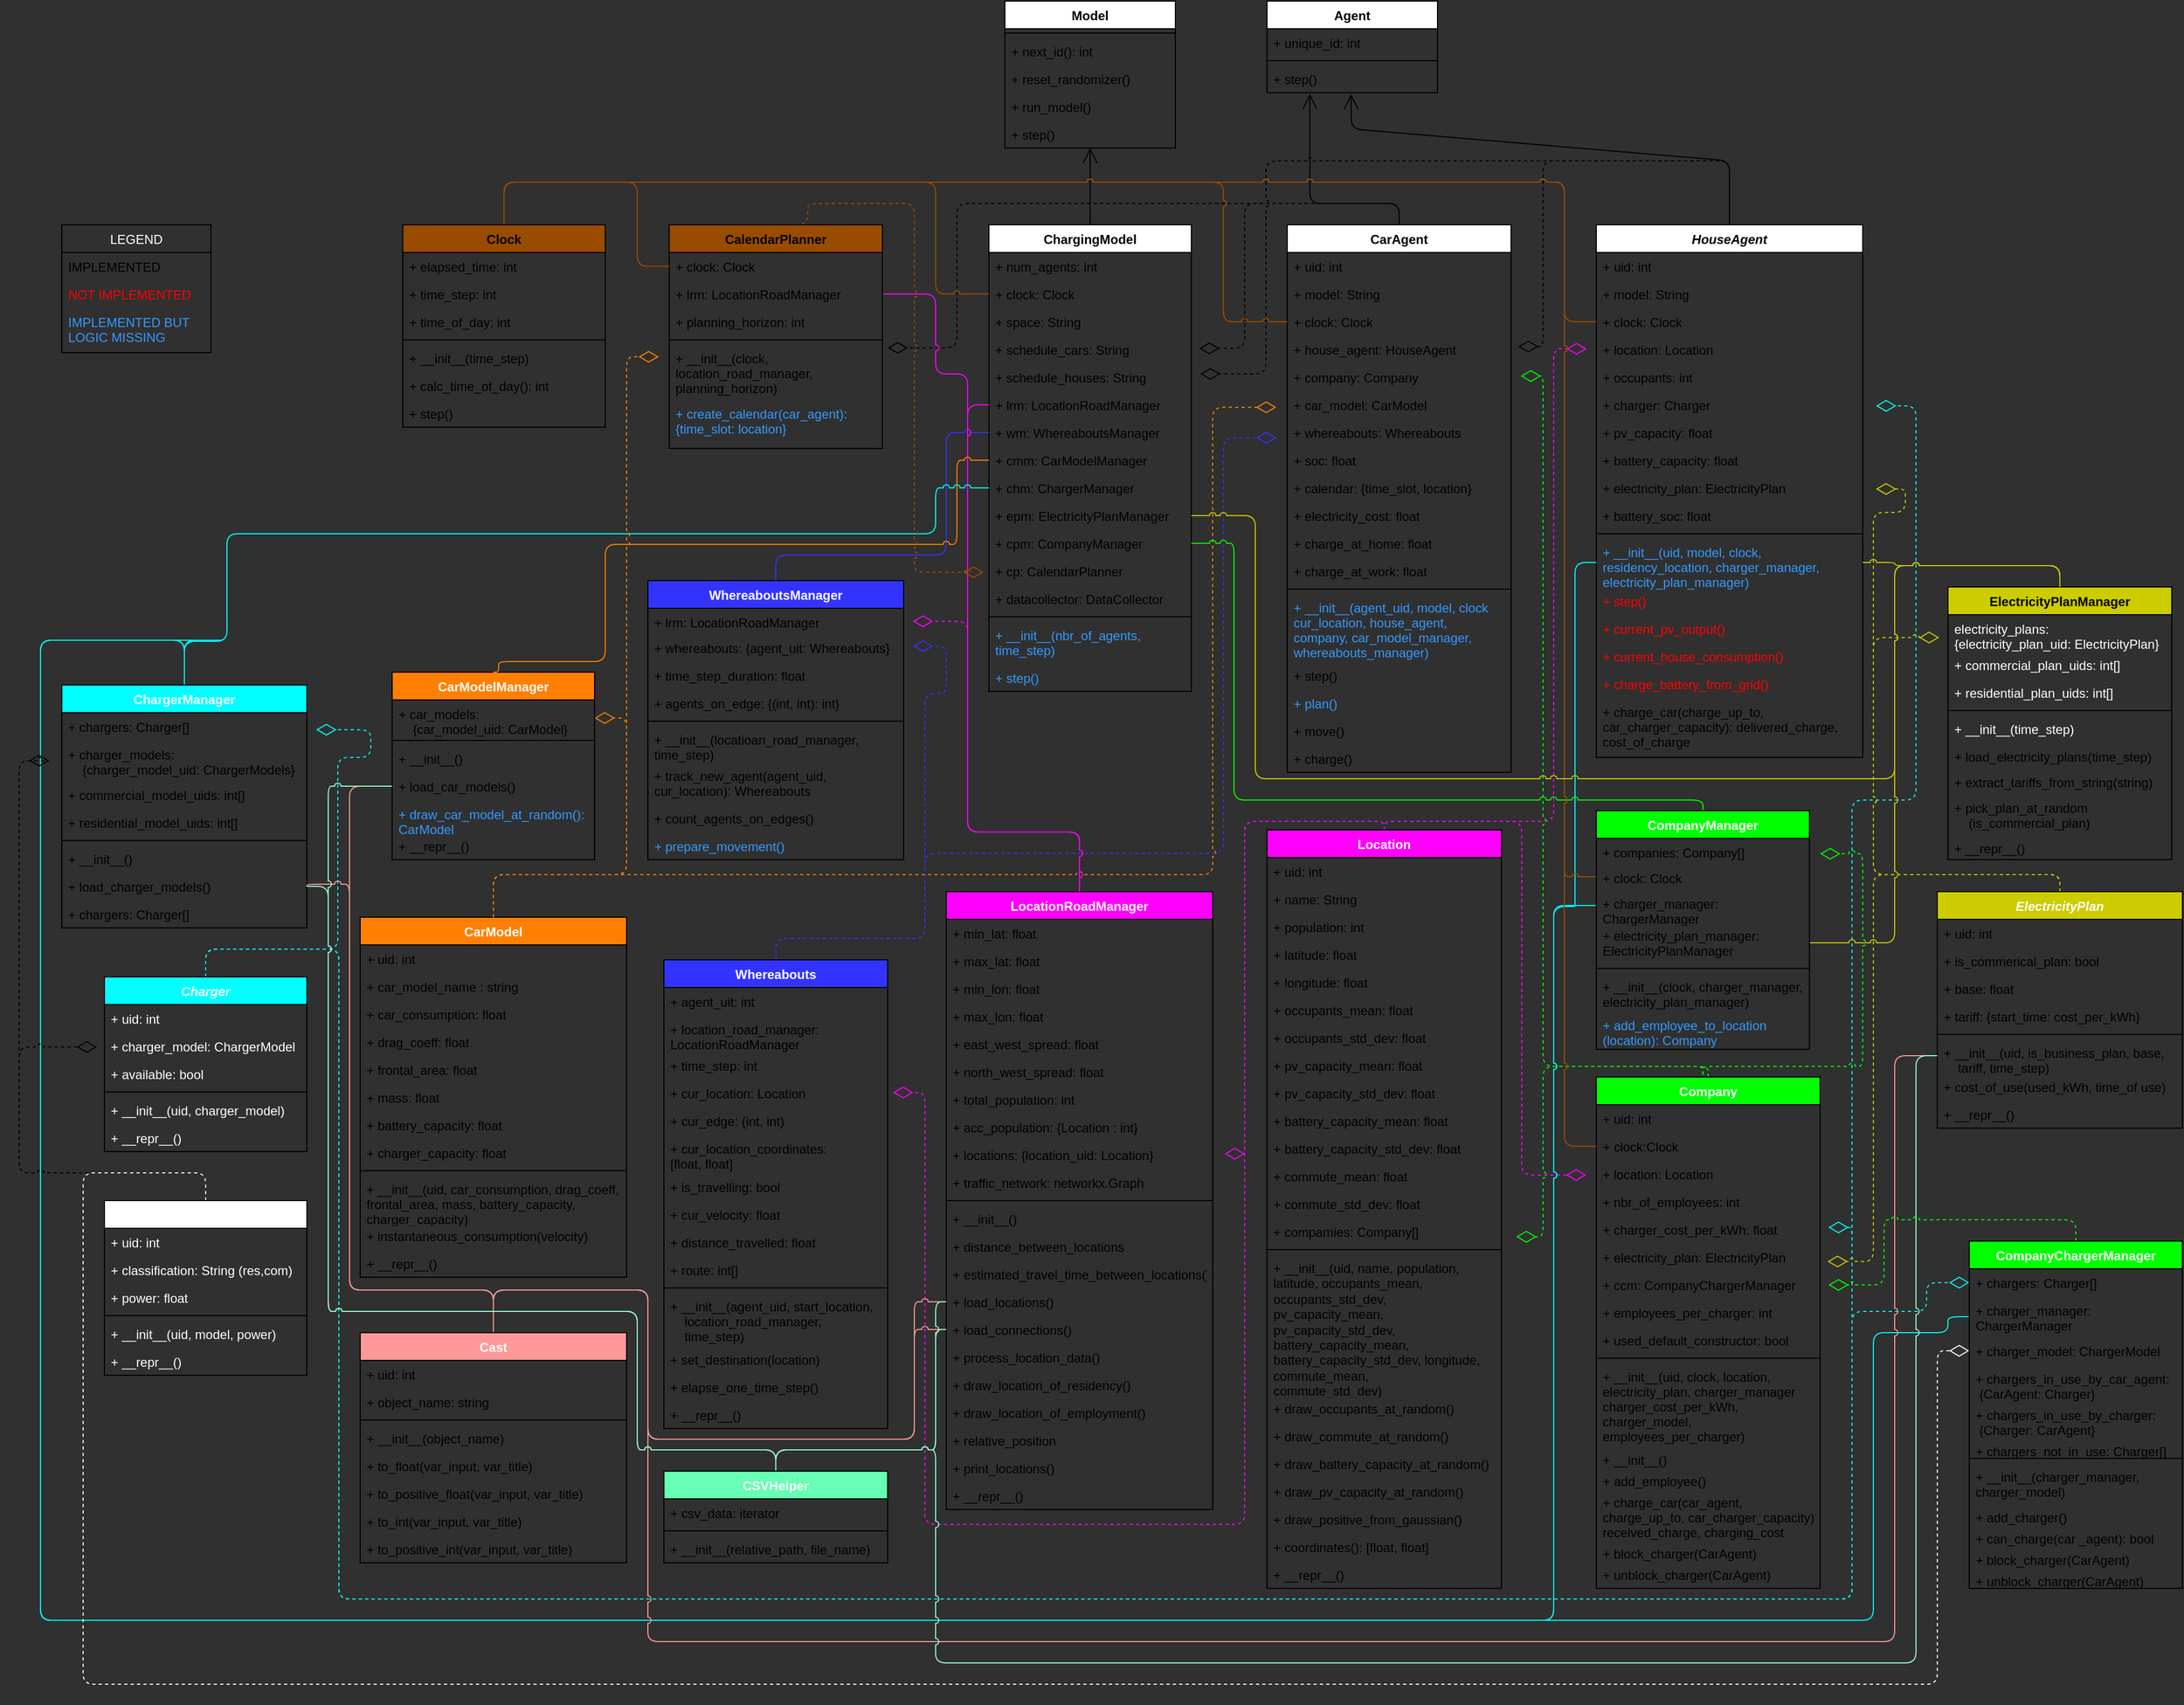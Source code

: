 <mxfile version="13.9.9" type="device"><diagram name="Page-1" id="9f46799a-70d6-7492-0946-bef42562c5a5"><mxGraphModel dx="2050" dy="1016" grid="1" gridSize="10" guides="1" tooltips="1" connect="1" arrows="1" fold="1" page="0" pageScale="1" pageWidth="1169" pageHeight="827" background="#303030" math="0" shadow="0"><root><mxCell id="0"/><mxCell id="1" parent="0"/><mxCell id="goFYkM6oWZtA6T_SrYjB-13" style="edgeStyle=orthogonalEdgeStyle;rounded=1;jumpStyle=arc;orthogonalLoop=1;jettySize=auto;html=1;exitX=0.5;exitY=0;exitDx=0;exitDy=0;entryX=-0.048;entryY=0.692;entryDx=0;entryDy=0;entryPerimeter=0;dashed=1;endArrow=diamondThin;endFill=0;endSize=16;fontColor=#FF0000;strokeColor=#3333FF;" parent="1" source="D9cND3pWGf3RZqrQzG_Z-73" target="W7Yi2uzwECg0SX3x9GeK-90" edge="1"><mxGeometry relative="1" as="geometry"><Array as="points"><mxPoint x="300" y="800"/><mxPoint x="440" y="800"/><mxPoint x="440" y="720"/><mxPoint x="720" y="720"/><mxPoint x="720" y="330"/></Array></mxGeometry></mxCell><mxCell id="D9cND3pWGf3RZqrQzG_Z-5" value="Agent" style="swimlane;fontStyle=1;align=center;verticalAlign=top;childLayout=stackLayout;horizontal=1;startSize=26;horizontalStack=0;resizeParent=1;resizeParentMax=0;resizeLast=0;collapsible=1;marginBottom=0;" parent="1" vertex="1"><mxGeometry x="761" y="-80" width="160" height="86" as="geometry"/></mxCell><mxCell id="D9cND3pWGf3RZqrQzG_Z-6" value="+ unique_id: int" style="text;strokeColor=none;fillColor=none;align=left;verticalAlign=top;spacingLeft=4;spacingRight=4;overflow=hidden;rotatable=0;points=[[0,0.5],[1,0.5]];portConstraint=eastwest;" parent="D9cND3pWGf3RZqrQzG_Z-5" vertex="1"><mxGeometry y="26" width="160" height="26" as="geometry"/></mxCell><mxCell id="D9cND3pWGf3RZqrQzG_Z-7" value="" style="line;strokeWidth=1;fillColor=none;align=left;verticalAlign=middle;spacingTop=-1;spacingLeft=3;spacingRight=3;rotatable=0;labelPosition=right;points=[];portConstraint=eastwest;fontColor=#FF0000;" parent="D9cND3pWGf3RZqrQzG_Z-5" vertex="1"><mxGeometry y="52" width="160" height="8" as="geometry"/></mxCell><mxCell id="D9cND3pWGf3RZqrQzG_Z-8" value="+ step()" style="text;strokeColor=none;fillColor=none;align=left;verticalAlign=top;spacingLeft=4;spacingRight=4;overflow=hidden;rotatable=0;points=[[0,0.5],[1,0.5]];portConstraint=eastwest;" parent="D9cND3pWGf3RZqrQzG_Z-5" vertex="1"><mxGeometry y="60" width="160" height="26" as="geometry"/></mxCell><mxCell id="D9cND3pWGf3RZqrQzG_Z-9" value="Model" style="swimlane;fontStyle=1;align=center;verticalAlign=top;childLayout=stackLayout;horizontal=1;startSize=26;horizontalStack=0;resizeParent=1;resizeParentMax=0;resizeLast=0;collapsible=1;marginBottom=0;" parent="1" vertex="1"><mxGeometry x="515" y="-80" width="160" height="138" as="geometry"/></mxCell><mxCell id="D9cND3pWGf3RZqrQzG_Z-11" value="" style="line;strokeWidth=1;fillColor=none;align=left;verticalAlign=middle;spacingTop=-1;spacingLeft=3;spacingRight=3;rotatable=0;labelPosition=right;points=[];portConstraint=eastwest;fontColor=#FF0000;" parent="D9cND3pWGf3RZqrQzG_Z-9" vertex="1"><mxGeometry y="26" width="160" height="8" as="geometry"/></mxCell><mxCell id="D9cND3pWGf3RZqrQzG_Z-12" value="+ next_id(): int" style="text;strokeColor=none;fillColor=none;align=left;verticalAlign=top;spacingLeft=4;spacingRight=4;overflow=hidden;rotatable=0;points=[[0,0.5],[1,0.5]];portConstraint=eastwest;" parent="D9cND3pWGf3RZqrQzG_Z-9" vertex="1"><mxGeometry y="34" width="160" height="26" as="geometry"/></mxCell><mxCell id="D9cND3pWGf3RZqrQzG_Z-13" value="+ reset_randomizer()" style="text;strokeColor=none;fillColor=none;align=left;verticalAlign=top;spacingLeft=4;spacingRight=4;overflow=hidden;rotatable=0;points=[[0,0.5],[1,0.5]];portConstraint=eastwest;" parent="D9cND3pWGf3RZqrQzG_Z-9" vertex="1"><mxGeometry y="60" width="160" height="26" as="geometry"/></mxCell><mxCell id="D9cND3pWGf3RZqrQzG_Z-14" value="+ run_model()" style="text;strokeColor=none;fillColor=none;align=left;verticalAlign=top;spacingLeft=4;spacingRight=4;overflow=hidden;rotatable=0;points=[[0,0.5],[1,0.5]];portConstraint=eastwest;" parent="D9cND3pWGf3RZqrQzG_Z-9" vertex="1"><mxGeometry y="86" width="160" height="26" as="geometry"/></mxCell><mxCell id="D9cND3pWGf3RZqrQzG_Z-15" value="+ step()" style="text;strokeColor=none;fillColor=none;align=left;verticalAlign=top;spacingLeft=4;spacingRight=4;overflow=hidden;rotatable=0;points=[[0,0.5],[1,0.5]];portConstraint=eastwest;" parent="D9cND3pWGf3RZqrQzG_Z-9" vertex="1"><mxGeometry y="112" width="160" height="26" as="geometry"/></mxCell><mxCell id="W7Yi2uzwECg0SX3x9GeK-36" style="edgeStyle=orthogonalEdgeStyle;rounded=1;jumpStyle=arc;orthogonalLoop=1;jettySize=auto;html=1;exitX=0.5;exitY=0;exitDx=0;exitDy=0;entryX=1.039;entryY=0.462;entryDx=0;entryDy=0;entryPerimeter=0;dashed=1;startSize=6;endArrow=diamondThin;endFill=0;endSize=16;fontColor=#FF0000;" parent="1" source="D9cND3pWGf3RZqrQzG_Z-18" target="D9cND3pWGf3RZqrQzG_Z-27" edge="1"><mxGeometry relative="1" as="geometry"><Array as="points"><mxPoint x="885" y="110"/><mxPoint x="740" y="110"/><mxPoint x="740" y="246"/></Array></mxGeometry></mxCell><mxCell id="bruhwaQ4Wga4ZsyfEqp2-23" style="edgeStyle=orthogonalEdgeStyle;rounded=1;orthogonalLoop=1;jettySize=auto;html=1;exitX=0.5;exitY=0;exitDx=0;exitDy=0;entryX=1.025;entryY=0.443;entryDx=0;entryDy=0;entryPerimeter=0;fontColor=#f0f0f0;endArrow=diamondThin;endFill=0;startSize=6;endSize=16;jumpStyle=arc;dashed=1;" parent="1" source="D9cND3pWGf3RZqrQzG_Z-18" edge="1"><mxGeometry relative="1" as="geometry"><mxPoint x="405" y="245.518" as="targetPoint"/><Array as="points"><mxPoint x="885" y="110"/><mxPoint x="470" y="110"/><mxPoint x="470" y="246"/></Array></mxGeometry></mxCell><mxCell id="D9cND3pWGf3RZqrQzG_Z-18" value="CarAgent" style="swimlane;fontStyle=1;align=center;verticalAlign=top;childLayout=stackLayout;horizontal=1;startSize=26;horizontalStack=0;resizeParent=1;resizeParentMax=0;resizeLast=0;collapsible=1;marginBottom=0;" parent="1" vertex="1"><mxGeometry x="780" y="130" width="210" height="514" as="geometry"/></mxCell><mxCell id="D9cND3pWGf3RZqrQzG_Z-30" value="+ uid: int" style="text;strokeColor=none;fillColor=none;align=left;verticalAlign=top;spacingLeft=4;spacingRight=4;overflow=hidden;rotatable=0;points=[[0,0.5],[1,0.5]];portConstraint=eastwest;" parent="D9cND3pWGf3RZqrQzG_Z-18" vertex="1"><mxGeometry y="26" width="210" height="26" as="geometry"/></mxCell><mxCell id="D9cND3pWGf3RZqrQzG_Z-32" value="+ model: String&#10;" style="text;strokeColor=none;fillColor=none;align=left;verticalAlign=top;spacingLeft=4;spacingRight=4;overflow=hidden;rotatable=0;points=[[0,0.5],[1,0.5]];portConstraint=eastwest;" parent="D9cND3pWGf3RZqrQzG_Z-18" vertex="1"><mxGeometry y="52" width="210" height="26" as="geometry"/></mxCell><mxCell id="iqdOQb4fqUKg3BNWZlKY-57" value="+ clock: Clock" style="text;strokeColor=none;fillColor=none;align=left;verticalAlign=top;spacingLeft=4;spacingRight=4;overflow=hidden;rotatable=0;points=[[0,0.5],[1,0.5]];portConstraint=eastwest;" vertex="1" parent="D9cND3pWGf3RZqrQzG_Z-18"><mxGeometry y="78" width="210" height="26" as="geometry"/></mxCell><mxCell id="D9cND3pWGf3RZqrQzG_Z-152" value="+ house_agent: HouseAgent" style="text;strokeColor=none;fillColor=none;align=left;verticalAlign=top;spacingLeft=4;spacingRight=4;overflow=hidden;rotatable=0;points=[[0,0.5],[1,0.5]];portConstraint=eastwest;" parent="D9cND3pWGf3RZqrQzG_Z-18" vertex="1"><mxGeometry y="104" width="210" height="26" as="geometry"/></mxCell><mxCell id="W7Yi2uzwECg0SX3x9GeK-62" value="+ company: Company" style="text;strokeColor=none;fillColor=none;align=left;verticalAlign=top;spacingLeft=4;spacingRight=4;overflow=hidden;rotatable=0;points=[[0,0.5],[1,0.5]];portConstraint=eastwest;" parent="D9cND3pWGf3RZqrQzG_Z-18" vertex="1"><mxGeometry y="130" width="210" height="26" as="geometry"/></mxCell><mxCell id="D9cND3pWGf3RZqrQzG_Z-153" value="+ car_model: CarModel" style="text;strokeColor=none;fillColor=none;align=left;verticalAlign=top;spacingLeft=4;spacingRight=4;overflow=hidden;rotatable=0;points=[[0,0.5],[1,0.5]];portConstraint=eastwest;" parent="D9cND3pWGf3RZqrQzG_Z-18" vertex="1"><mxGeometry y="156" width="210" height="26" as="geometry"/></mxCell><mxCell id="W7Yi2uzwECg0SX3x9GeK-90" value="+ whereabouts: Whereabouts" style="text;strokeColor=none;fillColor=none;align=left;verticalAlign=top;spacingLeft=4;spacingRight=4;overflow=hidden;rotatable=0;points=[[0,0.5],[1,0.5]];portConstraint=eastwest;fontStyle=0;" parent="D9cND3pWGf3RZqrQzG_Z-18" vertex="1"><mxGeometry y="182" width="210" height="26" as="geometry"/></mxCell><mxCell id="D9cND3pWGf3RZqrQzG_Z-35" value="+ soc: float" style="text;strokeColor=none;fillColor=none;align=left;verticalAlign=top;spacingLeft=4;spacingRight=4;overflow=hidden;rotatable=0;points=[[0,0.5],[1,0.5]];portConstraint=eastwest;fontStyle=0;" parent="D9cND3pWGf3RZqrQzG_Z-18" vertex="1"><mxGeometry y="208" width="210" height="26" as="geometry"/></mxCell><mxCell id="p4dNZ_LqEADh8mVwcLEr-4" value="+ calendar: {time_slot, location}" style="text;strokeColor=none;fillColor=none;align=left;verticalAlign=top;spacingLeft=4;spacingRight=4;overflow=hidden;rotatable=0;points=[[0,0.5],[1,0.5]];portConstraint=eastwest;" parent="D9cND3pWGf3RZqrQzG_Z-18" vertex="1"><mxGeometry y="234" width="210" height="26" as="geometry"/></mxCell><mxCell id="iqdOQb4fqUKg3BNWZlKY-1" value="+ electricity_cost: float" style="text;strokeColor=none;fillColor=none;align=left;verticalAlign=top;spacingLeft=4;spacingRight=4;overflow=hidden;rotatable=0;points=[[0,0.5],[1,0.5]];portConstraint=eastwest;" vertex="1" parent="D9cND3pWGf3RZqrQzG_Z-18"><mxGeometry y="260" width="210" height="26" as="geometry"/></mxCell><mxCell id="iqdOQb4fqUKg3BNWZlKY-2" value="+ charge_at_home: float" style="text;strokeColor=none;fillColor=none;align=left;verticalAlign=top;spacingLeft=4;spacingRight=4;overflow=hidden;rotatable=0;points=[[0,0.5],[1,0.5]];portConstraint=eastwest;" vertex="1" parent="D9cND3pWGf3RZqrQzG_Z-18"><mxGeometry y="286" width="210" height="26" as="geometry"/></mxCell><mxCell id="bruhwaQ4Wga4ZsyfEqp2-1" value="+ charge_at_work: float" style="text;strokeColor=none;fillColor=none;align=left;verticalAlign=top;spacingLeft=4;spacingRight=4;overflow=hidden;rotatable=0;points=[[0,0.5],[1,0.5]];portConstraint=eastwest;" parent="D9cND3pWGf3RZqrQzG_Z-18" vertex="1"><mxGeometry y="312" width="210" height="26" as="geometry"/></mxCell><mxCell id="D9cND3pWGf3RZqrQzG_Z-20" value="" style="line;strokeWidth=1;fillColor=none;align=left;verticalAlign=middle;spacingTop=-1;spacingLeft=3;spacingRight=3;rotatable=0;labelPosition=right;points=[];portConstraint=eastwest;fontColor=#FF0000;" parent="D9cND3pWGf3RZqrQzG_Z-18" vertex="1"><mxGeometry y="338" width="210" height="8" as="geometry"/></mxCell><mxCell id="D9cND3pWGf3RZqrQzG_Z-21" value="+ __init__(agent_uid, model, clock&#10;cur_location, house_agent,&#10;company, car_model_manager,&#10;whereabouts_manager)" style="text;strokeColor=none;fillColor=none;align=left;verticalAlign=top;spacingLeft=4;spacingRight=4;overflow=hidden;rotatable=0;points=[[0,0.5],[1,0.5]];portConstraint=eastwest;fontColor=#3399FF;" parent="D9cND3pWGf3RZqrQzG_Z-18" vertex="1"><mxGeometry y="346" width="210" height="64" as="geometry"/></mxCell><mxCell id="bruhwaQ4Wga4ZsyfEqp2-24" value="+ step()" style="text;strokeColor=none;fillColor=none;align=left;verticalAlign=top;spacingLeft=4;spacingRight=4;overflow=hidden;rotatable=0;points=[[0,0.5],[1,0.5]];portConstraint=eastwest;" parent="D9cND3pWGf3RZqrQzG_Z-18" vertex="1"><mxGeometry y="410" width="210" height="26" as="geometry"/></mxCell><mxCell id="W7Yi2uzwECg0SX3x9GeK-124" value="+ plan()" style="text;strokeColor=none;fillColor=none;align=left;verticalAlign=top;spacingLeft=4;spacingRight=4;overflow=hidden;rotatable=0;points=[[0,0.5],[1,0.5]];portConstraint=eastwest;fontColor=#3399FF;" parent="D9cND3pWGf3RZqrQzG_Z-18" vertex="1"><mxGeometry y="436" width="210" height="26" as="geometry"/></mxCell><mxCell id="D9cND3pWGf3RZqrQzG_Z-33" value="+ move()" style="text;strokeColor=none;fillColor=none;align=left;verticalAlign=top;spacingLeft=4;spacingRight=4;overflow=hidden;rotatable=0;points=[[0,0.5],[1,0.5]];portConstraint=eastwest;" parent="D9cND3pWGf3RZqrQzG_Z-18" vertex="1"><mxGeometry y="462" width="210" height="26" as="geometry"/></mxCell><mxCell id="p4dNZ_LqEADh8mVwcLEr-1" value="+ charge()" style="text;strokeColor=none;fillColor=none;align=left;verticalAlign=top;spacingLeft=4;spacingRight=4;overflow=hidden;rotatable=0;points=[[0,0.5],[1,0.5]];portConstraint=eastwest;" parent="D9cND3pWGf3RZqrQzG_Z-18" vertex="1"><mxGeometry y="488" width="210" height="26" as="geometry"/></mxCell><mxCell id="D9cND3pWGf3RZqrQzG_Z-22" value="ChargingModel" style="swimlane;fontStyle=1;align=center;verticalAlign=top;childLayout=stackLayout;horizontal=1;startSize=26;horizontalStack=0;resizeParent=1;resizeParentMax=0;resizeLast=0;collapsible=1;marginBottom=0;" parent="1" vertex="1"><mxGeometry x="500" y="130" width="190" height="438" as="geometry"/></mxCell><mxCell id="D9cND3pWGf3RZqrQzG_Z-23" value="+ num_agents: int" style="text;strokeColor=none;fillColor=none;align=left;verticalAlign=top;spacingLeft=4;spacingRight=4;overflow=hidden;rotatable=0;points=[[0,0.5],[1,0.5]];portConstraint=eastwest;" parent="D9cND3pWGf3RZqrQzG_Z-22" vertex="1"><mxGeometry y="26" width="190" height="26" as="geometry"/></mxCell><mxCell id="D9cND3pWGf3RZqrQzG_Z-123" value="+ clock: Clock" style="text;strokeColor=none;fillColor=none;align=left;verticalAlign=top;spacingLeft=4;spacingRight=4;overflow=hidden;rotatable=0;points=[[0,0.5],[1,0.5]];portConstraint=eastwest;" parent="D9cND3pWGf3RZqrQzG_Z-22" vertex="1"><mxGeometry y="52" width="190" height="26" as="geometry"/></mxCell><mxCell id="iqdOQb4fqUKg3BNWZlKY-10" value="+ space: String" style="text;strokeColor=none;fillColor=none;align=left;verticalAlign=top;spacingLeft=4;spacingRight=4;overflow=hidden;rotatable=0;points=[[0,0.5],[1,0.5]];portConstraint=eastwest;" vertex="1" parent="D9cND3pWGf3RZqrQzG_Z-22"><mxGeometry y="78" width="190" height="26" as="geometry"/></mxCell><mxCell id="D9cND3pWGf3RZqrQzG_Z-27" value="+ schedule_cars: String" style="text;strokeColor=none;fillColor=none;align=left;verticalAlign=top;spacingLeft=4;spacingRight=4;overflow=hidden;rotatable=0;points=[[0,0.5],[1,0.5]];portConstraint=eastwest;" parent="D9cND3pWGf3RZqrQzG_Z-22" vertex="1"><mxGeometry y="104" width="190" height="26" as="geometry"/></mxCell><mxCell id="W7Yi2uzwECg0SX3x9GeK-26" value="+ schedule_houses: String" style="text;strokeColor=none;fillColor=none;align=left;verticalAlign=top;spacingLeft=4;spacingRight=4;overflow=hidden;rotatable=0;points=[[0,0.5],[1,0.5]];portConstraint=eastwest;" parent="D9cND3pWGf3RZqrQzG_Z-22" vertex="1"><mxGeometry y="130" width="190" height="26" as="geometry"/></mxCell><mxCell id="D9cND3pWGf3RZqrQzG_Z-177" value="+ lrm: LocationRoadManager&#10;" style="text;strokeColor=none;fillColor=none;align=left;verticalAlign=top;spacingLeft=4;spacingRight=4;overflow=hidden;rotatable=0;points=[[0,0.5],[1,0.5]];portConstraint=eastwest;" parent="D9cND3pWGf3RZqrQzG_Z-22" vertex="1"><mxGeometry y="156" width="190" height="26" as="geometry"/></mxCell><mxCell id="D9cND3pWGf3RZqrQzG_Z-29" value="+ wm: WhereaboutsManager&#10;" style="text;strokeColor=none;fillColor=none;align=left;verticalAlign=top;spacingLeft=4;spacingRight=4;overflow=hidden;rotatable=0;points=[[0,0.5],[1,0.5]];portConstraint=eastwest;" parent="D9cND3pWGf3RZqrQzG_Z-22" vertex="1"><mxGeometry y="182" width="190" height="26" as="geometry"/></mxCell><mxCell id="D9cND3pWGf3RZqrQzG_Z-178" value="+ cmm: CarModelManager&#10;" style="text;strokeColor=none;fillColor=none;align=left;verticalAlign=top;spacingLeft=4;spacingRight=4;overflow=hidden;rotatable=0;points=[[0,0.5],[1,0.5]];portConstraint=eastwest;" parent="D9cND3pWGf3RZqrQzG_Z-22" vertex="1"><mxGeometry y="208" width="190" height="26" as="geometry"/></mxCell><mxCell id="W7Yi2uzwECg0SX3x9GeK-70" value="+ chm: ChargerManager&#10;" style="text;strokeColor=none;fillColor=none;align=left;verticalAlign=top;spacingLeft=4;spacingRight=4;overflow=hidden;rotatable=0;points=[[0,0.5],[1,0.5]];portConstraint=eastwest;" parent="D9cND3pWGf3RZqrQzG_Z-22" vertex="1"><mxGeometry y="234" width="190" height="26" as="geometry"/></mxCell><mxCell id="W7Yi2uzwECg0SX3x9GeK-1" value="+ epm: ElectricityPlanManager" style="text;strokeColor=none;fillColor=none;align=left;verticalAlign=top;spacingLeft=4;spacingRight=4;overflow=hidden;rotatable=0;points=[[0,0.5],[1,0.5]];portConstraint=eastwest;" parent="D9cND3pWGf3RZqrQzG_Z-22" vertex="1"><mxGeometry y="260" width="190" height="26" as="geometry"/></mxCell><mxCell id="y9fFGEMuRTooOTjAi2xt-1" value="+ cpm: CompanyManager" style="text;strokeColor=none;fillColor=none;align=left;verticalAlign=top;spacingLeft=4;spacingRight=4;overflow=hidden;rotatable=0;points=[[0,0.5],[1,0.5]];portConstraint=eastwest;" parent="D9cND3pWGf3RZqrQzG_Z-22" vertex="1"><mxGeometry y="286" width="190" height="26" as="geometry"/></mxCell><mxCell id="bruhwaQ4Wga4ZsyfEqp2-19" value="+ cp: CalendarPlanner" style="text;strokeColor=none;fillColor=none;align=left;verticalAlign=top;spacingLeft=4;spacingRight=4;overflow=hidden;rotatable=0;points=[[0,0.5],[1,0.5]];portConstraint=eastwest;" parent="D9cND3pWGf3RZqrQzG_Z-22" vertex="1"><mxGeometry y="312" width="190" height="26" as="geometry"/></mxCell><mxCell id="W7Yi2uzwECg0SX3x9GeK-48" value="+ datacollector: DataCollector" style="text;strokeColor=none;fillColor=none;align=left;verticalAlign=top;spacingLeft=4;spacingRight=4;overflow=hidden;rotatable=0;points=[[0,0.5],[1,0.5]];portConstraint=eastwest;" parent="D9cND3pWGf3RZqrQzG_Z-22" vertex="1"><mxGeometry y="338" width="190" height="26" as="geometry"/></mxCell><mxCell id="D9cND3pWGf3RZqrQzG_Z-24" value="" style="line;strokeWidth=1;fillColor=none;align=left;verticalAlign=middle;spacingTop=-1;spacingLeft=3;spacingRight=3;rotatable=0;labelPosition=right;points=[];portConstraint=eastwest;fontColor=#FF0000;" parent="D9cND3pWGf3RZqrQzG_Z-22" vertex="1"><mxGeometry y="364" width="190" height="8" as="geometry"/></mxCell><mxCell id="D9cND3pWGf3RZqrQzG_Z-28" value="+ __init__(nbr_of_agents,&#10;time_step)" style="text;strokeColor=none;fillColor=none;align=left;verticalAlign=top;spacingLeft=4;spacingRight=4;overflow=hidden;rotatable=0;points=[[0,0.5],[1,0.5]];portConstraint=eastwest;fontColor=#3399FF;" parent="D9cND3pWGf3RZqrQzG_Z-22" vertex="1"><mxGeometry y="372" width="190" height="40" as="geometry"/></mxCell><mxCell id="W7Yi2uzwECg0SX3x9GeK-123" value="+ step()" style="text;strokeColor=none;fillColor=none;align=left;verticalAlign=top;spacingLeft=4;spacingRight=4;overflow=hidden;rotatable=0;points=[[0,0.5],[1,0.5]];portConstraint=eastwest;fontColor=#3399FF;" parent="D9cND3pWGf3RZqrQzG_Z-22" vertex="1"><mxGeometry y="412" width="190" height="26" as="geometry"/></mxCell><mxCell id="W7Yi2uzwECg0SX3x9GeK-39" style="edgeStyle=orthogonalEdgeStyle;rounded=1;jumpStyle=arc;orthogonalLoop=1;jettySize=auto;html=1;exitX=0.5;exitY=0;exitDx=0;exitDy=0;entryX=1.045;entryY=0.462;entryDx=0;entryDy=0;entryPerimeter=0;dashed=1;startSize=6;endArrow=diamondThin;endFill=0;endSize=16;fontColor=#FF0000;strokeColor=#FF00FF;" parent="1" source="D9cND3pWGf3RZqrQzG_Z-36" target="W7Yi2uzwECg0SX3x9GeK-14" edge="1"><mxGeometry relative="1" as="geometry"><Array as="points"><mxPoint x="871" y="690"/><mxPoint x="740" y="690"/><mxPoint x="740" y="1002"/></Array></mxGeometry></mxCell><mxCell id="goFYkM6oWZtA6T_SrYjB-5" style="edgeStyle=orthogonalEdgeStyle;rounded=1;orthogonalLoop=1;jettySize=auto;html=1;exitX=0.5;exitY=0;exitDx=0;exitDy=0;entryX=-0.036;entryY=0.477;entryDx=0;entryDy=0;dashed=1;endArrow=diamondThin;endFill=0;endSize=16;fontColor=#FF0000;entryPerimeter=0;jumpStyle=arc;strokeColor=#FF00FF;" parent="1" source="D9cND3pWGf3RZqrQzG_Z-36" target="D9cND3pWGf3RZqrQzG_Z-130" edge="1"><mxGeometry relative="1" as="geometry"><Array as="points"><mxPoint x="871" y="690"/><mxPoint x="1030" y="690"/><mxPoint x="1030" y="246"/></Array></mxGeometry></mxCell><mxCell id="goFYkM6oWZtA6T_SrYjB-12" style="edgeStyle=orthogonalEdgeStyle;rounded=1;jumpStyle=arc;orthogonalLoop=1;jettySize=auto;html=1;exitX=0.5;exitY=0;exitDx=0;exitDy=0;entryX=1.024;entryY=0.485;entryDx=0;entryDy=0;entryPerimeter=0;dashed=1;endArrow=diamondThin;endFill=0;endSize=16;fontColor=#FF0000;strokeColor=#FF00FF;" parent="1" source="D9cND3pWGf3RZqrQzG_Z-36" target="D9cND3pWGf3RZqrQzG_Z-74" edge="1"><mxGeometry relative="1" as="geometry"><Array as="points"><mxPoint x="871" y="690"/><mxPoint x="740" y="690"/><mxPoint x="740" y="1350"/><mxPoint x="440" y="1350"/><mxPoint x="440" y="945"/></Array></mxGeometry></mxCell><mxCell id="goFYkM6oWZtA6T_SrYjB-14" style="edgeStyle=orthogonalEdgeStyle;rounded=1;jumpStyle=arc;orthogonalLoop=1;jettySize=auto;html=1;exitX=0.5;exitY=0;exitDx=0;exitDy=0;dashed=1;endArrow=diamondThin;endFill=0;endSize=16;fontColor=#FF0000;entryX=-0.045;entryY=0.538;entryDx=0;entryDy=0;entryPerimeter=0;strokeColor=#FF00FF;" parent="1" source="D9cND3pWGf3RZqrQzG_Z-36" target="W7Yi2uzwECg0SX3x9GeK-58" edge="1"><mxGeometry relative="1" as="geometry"><Array as="points"><mxPoint x="871" y="690"/><mxPoint x="1000" y="690"/><mxPoint x="1000" y="1022"/></Array></mxGeometry></mxCell><mxCell id="D9cND3pWGf3RZqrQzG_Z-36" value="Location" style="swimlane;fontStyle=1;align=center;verticalAlign=top;childLayout=stackLayout;horizontal=1;startSize=26;horizontalStack=0;resizeParent=1;resizeParentMax=0;resizeLast=0;collapsible=1;marginBottom=0;fontColor=#FFFFFF;fillColor=#FF00FF;" parent="1" vertex="1"><mxGeometry x="761" y="698" width="220" height="712" as="geometry"/></mxCell><mxCell id="D9cND3pWGf3RZqrQzG_Z-37" value="+ uid: int" style="text;strokeColor=none;fillColor=none;align=left;verticalAlign=top;spacingLeft=4;spacingRight=4;overflow=hidden;rotatable=0;points=[[0,0.5],[1,0.5]];portConstraint=eastwest;" parent="D9cND3pWGf3RZqrQzG_Z-36" vertex="1"><mxGeometry y="26" width="220" height="26" as="geometry"/></mxCell><mxCell id="D9cND3pWGf3RZqrQzG_Z-40" value="+ name: String" style="text;strokeColor=none;fillColor=none;align=left;verticalAlign=top;spacingLeft=4;spacingRight=4;overflow=hidden;rotatable=0;points=[[0,0.5],[1,0.5]];portConstraint=eastwest;" parent="D9cND3pWGf3RZqrQzG_Z-36" vertex="1"><mxGeometry y="52" width="220" height="26" as="geometry"/></mxCell><mxCell id="goFYkM6oWZtA6T_SrYjB-1" value="+ population: int" style="text;strokeColor=none;fillColor=none;align=left;verticalAlign=top;spacingLeft=4;spacingRight=4;overflow=hidden;rotatable=0;points=[[0,0.5],[1,0.5]];portConstraint=eastwest;" parent="D9cND3pWGf3RZqrQzG_Z-36" vertex="1"><mxGeometry y="78" width="220" height="26" as="geometry"/></mxCell><mxCell id="D9cND3pWGf3RZqrQzG_Z-41" value="+ latitude: float" style="text;strokeColor=none;fillColor=none;align=left;verticalAlign=top;spacingLeft=4;spacingRight=4;overflow=hidden;rotatable=0;points=[[0,0.5],[1,0.5]];portConstraint=eastwest;" parent="D9cND3pWGf3RZqrQzG_Z-36" vertex="1"><mxGeometry y="104" width="220" height="26" as="geometry"/></mxCell><mxCell id="D9cND3pWGf3RZqrQzG_Z-42" value="+ longitude: float" style="text;strokeColor=none;fillColor=none;align=left;verticalAlign=top;spacingLeft=4;spacingRight=4;overflow=hidden;rotatable=0;points=[[0,0.5],[1,0.5]];portConstraint=eastwest;" parent="D9cND3pWGf3RZqrQzG_Z-36" vertex="1"><mxGeometry y="130" width="220" height="26" as="geometry"/></mxCell><mxCell id="1O6gs3CCYJVumpkDmQ5W-1" value="+ occupants_mean: float" style="text;strokeColor=none;fillColor=none;align=left;verticalAlign=top;spacingLeft=4;spacingRight=4;overflow=hidden;rotatable=0;points=[[0,0.5],[1,0.5]];portConstraint=eastwest;" parent="D9cND3pWGf3RZqrQzG_Z-36" vertex="1"><mxGeometry y="156" width="220" height="26" as="geometry"/></mxCell><mxCell id="1O6gs3CCYJVumpkDmQ5W-2" value="+ occupants_std_dev: float" style="text;strokeColor=none;fillColor=none;align=left;verticalAlign=top;spacingLeft=4;spacingRight=4;overflow=hidden;rotatable=0;points=[[0,0.5],[1,0.5]];portConstraint=eastwest;" parent="D9cND3pWGf3RZqrQzG_Z-36" vertex="1"><mxGeometry y="182" width="220" height="26" as="geometry"/></mxCell><mxCell id="1O6gs3CCYJVumpkDmQ5W-3" value="+ pv_capacity_mean: float" style="text;strokeColor=none;fillColor=none;align=left;verticalAlign=top;spacingLeft=4;spacingRight=4;overflow=hidden;rotatable=0;points=[[0,0.5],[1,0.5]];portConstraint=eastwest;" parent="D9cND3pWGf3RZqrQzG_Z-36" vertex="1"><mxGeometry y="208" width="220" height="26" as="geometry"/></mxCell><mxCell id="1O6gs3CCYJVumpkDmQ5W-4" value="+ pv_capacity_std_dev: float" style="text;strokeColor=none;fillColor=none;align=left;verticalAlign=top;spacingLeft=4;spacingRight=4;overflow=hidden;rotatable=0;points=[[0,0.5],[1,0.5]];portConstraint=eastwest;" parent="D9cND3pWGf3RZqrQzG_Z-36" vertex="1"><mxGeometry y="234" width="220" height="26" as="geometry"/></mxCell><mxCell id="1O6gs3CCYJVumpkDmQ5W-5" value="+ battery_capacity_mean: float" style="text;strokeColor=none;fillColor=none;align=left;verticalAlign=top;spacingLeft=4;spacingRight=4;overflow=hidden;rotatable=0;points=[[0,0.5],[1,0.5]];portConstraint=eastwest;" parent="D9cND3pWGf3RZqrQzG_Z-36" vertex="1"><mxGeometry y="260" width="220" height="26" as="geometry"/></mxCell><mxCell id="1O6gs3CCYJVumpkDmQ5W-6" value="+ battery_capacity_std_dev: float" style="text;strokeColor=none;fillColor=none;align=left;verticalAlign=top;spacingLeft=4;spacingRight=4;overflow=hidden;rotatable=0;points=[[0,0.5],[1,0.5]];portConstraint=eastwest;" parent="D9cND3pWGf3RZqrQzG_Z-36" vertex="1"><mxGeometry y="286" width="220" height="26" as="geometry"/></mxCell><mxCell id="D9cND3pWGf3RZqrQzG_Z-43" value="+ commute_mean: float" style="text;strokeColor=none;fillColor=none;align=left;verticalAlign=top;spacingLeft=4;spacingRight=4;overflow=hidden;rotatable=0;points=[[0,0.5],[1,0.5]];portConstraint=eastwest;" parent="D9cND3pWGf3RZqrQzG_Z-36" vertex="1"><mxGeometry y="312" width="220" height="26" as="geometry"/></mxCell><mxCell id="D9cND3pWGf3RZqrQzG_Z-44" value="+ commute_std_dev: float" style="text;strokeColor=none;fillColor=none;align=left;verticalAlign=top;spacingLeft=4;spacingRight=4;overflow=hidden;rotatable=0;points=[[0,0.5],[1,0.5]];portConstraint=eastwest;" parent="D9cND3pWGf3RZqrQzG_Z-36" vertex="1"><mxGeometry y="338" width="220" height="26" as="geometry"/></mxCell><mxCell id="W7Yi2uzwECg0SX3x9GeK-91" value="+ compamies: Company[]" style="text;strokeColor=none;fillColor=none;align=left;verticalAlign=top;spacingLeft=4;spacingRight=4;overflow=hidden;rotatable=0;points=[[0,0.5],[1,0.5]];portConstraint=eastwest;" parent="D9cND3pWGf3RZqrQzG_Z-36" vertex="1"><mxGeometry y="364" width="220" height="26" as="geometry"/></mxCell><mxCell id="D9cND3pWGf3RZqrQzG_Z-38" value="" style="line;strokeWidth=1;fillColor=none;align=left;verticalAlign=middle;spacingTop=-1;spacingLeft=3;spacingRight=3;rotatable=0;labelPosition=right;points=[];portConstraint=eastwest;fontColor=#FF0000;" parent="D9cND3pWGf3RZqrQzG_Z-36" vertex="1"><mxGeometry y="390" width="220" height="8" as="geometry"/></mxCell><mxCell id="D9cND3pWGf3RZqrQzG_Z-39" value="+ __init__(uid, name, population,&#10;latitude, occupants_mean, occupants_std_dev, pv_capacity_mean, pv_capacity_std_dev, battery_capacity_mean, battery_capacity_std_dev, longitude, commute_mean,&#10;commute_std_dev)" style="text;strokeColor=none;fillColor=none;align=left;verticalAlign=top;spacingLeft=4;spacingRight=4;overflow=hidden;rotatable=0;points=[[0,0.5],[1,0.5]];portConstraint=eastwest;whiteSpace=wrap;" parent="D9cND3pWGf3RZqrQzG_Z-36" vertex="1"><mxGeometry y="398" width="220" height="132" as="geometry"/></mxCell><mxCell id="1O6gs3CCYJVumpkDmQ5W-10" value="+ draw_occupants_at_random()" style="text;strokeColor=none;fillColor=none;align=left;verticalAlign=top;spacingLeft=4;spacingRight=4;overflow=hidden;rotatable=0;points=[[0,0.5],[1,0.5]];portConstraint=eastwest;" parent="D9cND3pWGf3RZqrQzG_Z-36" vertex="1"><mxGeometry y="530" width="220" height="26" as="geometry"/></mxCell><mxCell id="1O6gs3CCYJVumpkDmQ5W-13" value="+ draw_commute_at_random()" style="text;strokeColor=none;fillColor=none;align=left;verticalAlign=top;spacingLeft=4;spacingRight=4;overflow=hidden;rotatable=0;points=[[0,0.5],[1,0.5]];portConstraint=eastwest;" parent="D9cND3pWGf3RZqrQzG_Z-36" vertex="1"><mxGeometry y="556" width="220" height="26" as="geometry"/></mxCell><mxCell id="1O6gs3CCYJVumpkDmQ5W-12" value="+ draw_battery_capacity_at_random()" style="text;strokeColor=none;fillColor=none;align=left;verticalAlign=top;spacingLeft=4;spacingRight=4;overflow=hidden;rotatable=0;points=[[0,0.5],[1,0.5]];portConstraint=eastwest;" parent="D9cND3pWGf3RZqrQzG_Z-36" vertex="1"><mxGeometry y="582" width="220" height="26" as="geometry"/></mxCell><mxCell id="1O6gs3CCYJVumpkDmQ5W-11" value="+ draw_pv_capacity_at_random()" style="text;strokeColor=none;fillColor=none;align=left;verticalAlign=top;spacingLeft=4;spacingRight=4;overflow=hidden;rotatable=0;points=[[0,0.5],[1,0.5]];portConstraint=eastwest;" parent="D9cND3pWGf3RZqrQzG_Z-36" vertex="1"><mxGeometry y="608" width="220" height="26" as="geometry"/></mxCell><mxCell id="1O6gs3CCYJVumpkDmQ5W-14" value="+ draw_positive_from_gaussian()" style="text;strokeColor=none;fillColor=none;align=left;verticalAlign=top;spacingLeft=4;spacingRight=4;overflow=hidden;rotatable=0;points=[[0,0.5],[1,0.5]];portConstraint=eastwest;" parent="D9cND3pWGf3RZqrQzG_Z-36" vertex="1"><mxGeometry y="634" width="220" height="26" as="geometry"/></mxCell><mxCell id="W7Yi2uzwECg0SX3x9GeK-117" value="+ coordinates(): [float, float]" style="text;strokeColor=none;fillColor=none;align=left;verticalAlign=top;spacingLeft=4;spacingRight=4;overflow=hidden;rotatable=0;points=[[0,0.5],[1,0.5]];portConstraint=eastwest;" parent="D9cND3pWGf3RZqrQzG_Z-36" vertex="1"><mxGeometry y="660" width="220" height="26" as="geometry"/></mxCell><mxCell id="W7Yi2uzwECg0SX3x9GeK-102" value="+ __repr__()" style="text;strokeColor=none;fillColor=none;align=left;verticalAlign=top;spacingLeft=4;spacingRight=4;overflow=hidden;rotatable=0;points=[[0,0.5],[1,0.5]];portConstraint=eastwest;" parent="D9cND3pWGf3RZqrQzG_Z-36" vertex="1"><mxGeometry y="686" width="220" height="26" as="geometry"/></mxCell><mxCell id="goFYkM6oWZtA6T_SrYjB-15" style="edgeStyle=orthogonalEdgeStyle;rounded=1;jumpStyle=arc;orthogonalLoop=1;jettySize=auto;html=1;exitX=0.5;exitY=0;exitDx=0;exitDy=0;entryX=1.036;entryY=0.51;entryDx=0;entryDy=0;entryPerimeter=0;dashed=1;endArrow=diamondThin;endFill=0;endSize=16;fontColor=#FFFFFF;strokeColor=#FF00FF;" parent="1" source="D9cND3pWGf3RZqrQzG_Z-46" target="D9cND3pWGf3RZqrQzG_Z-83" edge="1"><mxGeometry relative="1" as="geometry"><Array as="points"><mxPoint x="585" y="700"/><mxPoint x="480" y="700"/><mxPoint x="480" y="502"/></Array></mxGeometry></mxCell><mxCell id="iqdOQb4fqUKg3BNWZlKY-56" style="edgeStyle=orthogonalEdgeStyle;rounded=1;jumpStyle=arc;orthogonalLoop=1;jettySize=auto;html=1;exitX=0.5;exitY=0;exitDx=0;exitDy=0;startSize=6;endArrow=none;endFill=0;endSize=16;fontColor=#CC00CC;strokeColor=#FF00FF;" edge="1" parent="1" source="D9cND3pWGf3RZqrQzG_Z-46" target="iqdOQb4fqUKg3BNWZlKY-55"><mxGeometry relative="1" as="geometry"><Array as="points"><mxPoint x="585" y="700"/><mxPoint x="480" y="700"/><mxPoint x="480" y="270"/><mxPoint x="450" y="270"/><mxPoint x="450" y="195"/></Array></mxGeometry></mxCell><mxCell id="D9cND3pWGf3RZqrQzG_Z-46" value="LocationRoadManager" style="swimlane;fontStyle=1;align=center;verticalAlign=top;childLayout=stackLayout;horizontal=1;startSize=26;horizontalStack=0;resizeParent=1;resizeParentMax=0;resizeLast=0;collapsible=1;marginBottom=0;fillColor=#FF00FF;fontColor=#FFFFFF;" parent="1" vertex="1"><mxGeometry x="460" y="756" width="250" height="580" as="geometry"><mxRectangle x="490" y="711" width="160" height="26" as="alternateBounds"/></mxGeometry></mxCell><mxCell id="W7Yi2uzwECg0SX3x9GeK-22" value="+ min_lat: float" style="text;strokeColor=none;fillColor=none;align=left;verticalAlign=top;spacingLeft=4;spacingRight=4;overflow=hidden;rotatable=0;points=[[0,0.5],[1,0.5]];portConstraint=eastwest;" parent="D9cND3pWGf3RZqrQzG_Z-46" vertex="1"><mxGeometry y="26" width="250" height="26" as="geometry"/></mxCell><mxCell id="W7Yi2uzwECg0SX3x9GeK-21" value="+ max_lat: float" style="text;strokeColor=none;fillColor=none;align=left;verticalAlign=top;spacingLeft=4;spacingRight=4;overflow=hidden;rotatable=0;points=[[0,0.5],[1,0.5]];portConstraint=eastwest;" parent="D9cND3pWGf3RZqrQzG_Z-46" vertex="1"><mxGeometry y="52" width="250" height="26" as="geometry"/></mxCell><mxCell id="W7Yi2uzwECg0SX3x9GeK-20" value="+ min_lon: float" style="text;strokeColor=none;fillColor=none;align=left;verticalAlign=top;spacingLeft=4;spacingRight=4;overflow=hidden;rotatable=0;points=[[0,0.5],[1,0.5]];portConstraint=eastwest;" parent="D9cND3pWGf3RZqrQzG_Z-46" vertex="1"><mxGeometry y="78" width="250" height="26" as="geometry"/></mxCell><mxCell id="W7Yi2uzwECg0SX3x9GeK-19" value="+ max_lon: float" style="text;strokeColor=none;fillColor=none;align=left;verticalAlign=top;spacingLeft=4;spacingRight=4;overflow=hidden;rotatable=0;points=[[0,0.5],[1,0.5]];portConstraint=eastwest;" parent="D9cND3pWGf3RZqrQzG_Z-46" vertex="1"><mxGeometry y="104" width="250" height="26" as="geometry"/></mxCell><mxCell id="W7Yi2uzwECg0SX3x9GeK-18" value="+ east_west_spread: float" style="text;strokeColor=none;fillColor=none;align=left;verticalAlign=top;spacingLeft=4;spacingRight=4;overflow=hidden;rotatable=0;points=[[0,0.5],[1,0.5]];portConstraint=eastwest;" parent="D9cND3pWGf3RZqrQzG_Z-46" vertex="1"><mxGeometry y="130" width="250" height="26" as="geometry"/></mxCell><mxCell id="W7Yi2uzwECg0SX3x9GeK-17" value="+ north_west_spread: float" style="text;strokeColor=none;fillColor=none;align=left;verticalAlign=top;spacingLeft=4;spacingRight=4;overflow=hidden;rotatable=0;points=[[0,0.5],[1,0.5]];portConstraint=eastwest;" parent="D9cND3pWGf3RZqrQzG_Z-46" vertex="1"><mxGeometry y="156" width="250" height="26" as="geometry"/></mxCell><mxCell id="W7Yi2uzwECg0SX3x9GeK-16" value="+ total_population: int" style="text;strokeColor=none;fillColor=none;align=left;verticalAlign=top;spacingLeft=4;spacingRight=4;overflow=hidden;rotatable=0;points=[[0,0.5],[1,0.5]];portConstraint=eastwest;" parent="D9cND3pWGf3RZqrQzG_Z-46" vertex="1"><mxGeometry y="182" width="250" height="26" as="geometry"/></mxCell><mxCell id="W7Yi2uzwECg0SX3x9GeK-15" value="+ acc_population: {Location : int}" style="text;strokeColor=none;fillColor=none;align=left;verticalAlign=top;spacingLeft=4;spacingRight=4;overflow=hidden;rotatable=0;points=[[0,0.5],[1,0.5]];portConstraint=eastwest;" parent="D9cND3pWGf3RZqrQzG_Z-46" vertex="1"><mxGeometry y="208" width="250" height="26" as="geometry"/></mxCell><mxCell id="W7Yi2uzwECg0SX3x9GeK-14" value="+ locations: {location_uid: Location}" style="text;strokeColor=none;fillColor=none;align=left;verticalAlign=top;spacingLeft=4;spacingRight=4;overflow=hidden;rotatable=0;points=[[0,0.5],[1,0.5]];portConstraint=eastwest;" parent="D9cND3pWGf3RZqrQzG_Z-46" vertex="1"><mxGeometry y="234" width="250" height="26" as="geometry"/></mxCell><mxCell id="D9cND3pWGf3RZqrQzG_Z-49" value="+ traffic_network: networkx.Graph" style="text;strokeColor=none;fillColor=none;align=left;verticalAlign=top;spacingLeft=4;spacingRight=4;overflow=hidden;rotatable=0;points=[[0,0.5],[1,0.5]];portConstraint=eastwest;" parent="D9cND3pWGf3RZqrQzG_Z-46" vertex="1"><mxGeometry y="260" width="250" height="26" as="geometry"/></mxCell><mxCell id="D9cND3pWGf3RZqrQzG_Z-48" value="" style="line;strokeWidth=1;fillColor=none;align=left;verticalAlign=middle;spacingTop=-1;spacingLeft=3;spacingRight=3;rotatable=0;labelPosition=right;points=[];portConstraint=eastwest;fontColor=#FF0000;" parent="D9cND3pWGf3RZqrQzG_Z-46" vertex="1"><mxGeometry y="286" width="250" height="8" as="geometry"/></mxCell><mxCell id="D9cND3pWGf3RZqrQzG_Z-51" value="+ __init__()" style="text;strokeColor=none;fillColor=none;align=left;verticalAlign=top;spacingLeft=4;spacingRight=4;overflow=hidden;rotatable=0;points=[[0,0.5],[1,0.5]];portConstraint=eastwest;" parent="D9cND3pWGf3RZqrQzG_Z-46" vertex="1"><mxGeometry y="294" width="250" height="26" as="geometry"/></mxCell><mxCell id="W7Yi2uzwECg0SX3x9GeK-101" value="+ distance_between_locations" style="text;strokeColor=none;fillColor=none;align=left;verticalAlign=top;spacingLeft=4;spacingRight=4;overflow=hidden;rotatable=0;points=[[0,0.5],[1,0.5]];portConstraint=eastwest;" parent="D9cND3pWGf3RZqrQzG_Z-46" vertex="1"><mxGeometry y="320" width="250" height="26" as="geometry"/></mxCell><mxCell id="iqdOQb4fqUKg3BNWZlKY-54" value="+ estimated_travel_time_between_locations()" style="text;strokeColor=none;fillColor=none;align=left;verticalAlign=top;spacingLeft=4;spacingRight=4;overflow=hidden;rotatable=0;points=[[0,0.5],[1,0.5]];portConstraint=eastwest;" vertex="1" parent="D9cND3pWGf3RZqrQzG_Z-46"><mxGeometry y="346" width="250" height="26" as="geometry"/></mxCell><mxCell id="D9cND3pWGf3RZqrQzG_Z-52" value="+ load_locations()" style="text;strokeColor=none;fillColor=none;align=left;verticalAlign=top;spacingLeft=4;spacingRight=4;overflow=hidden;rotatable=0;points=[[0,0.5],[1,0.5]];portConstraint=eastwest;" parent="D9cND3pWGf3RZqrQzG_Z-46" vertex="1"><mxGeometry y="372" width="250" height="26" as="geometry"/></mxCell><mxCell id="D9cND3pWGf3RZqrQzG_Z-53" value="+ load_connections()" style="text;strokeColor=none;fillColor=none;align=left;verticalAlign=top;spacingLeft=4;spacingRight=4;overflow=hidden;rotatable=0;points=[[0,0.5],[1,0.5]];portConstraint=eastwest;" parent="D9cND3pWGf3RZqrQzG_Z-46" vertex="1"><mxGeometry y="398" width="250" height="26" as="geometry"/></mxCell><mxCell id="D9cND3pWGf3RZqrQzG_Z-54" value="+ process_location_data()" style="text;strokeColor=none;fillColor=none;align=left;verticalAlign=top;spacingLeft=4;spacingRight=4;overflow=hidden;rotatable=0;points=[[0,0.5],[1,0.5]];portConstraint=eastwest;" parent="D9cND3pWGf3RZqrQzG_Z-46" vertex="1"><mxGeometry y="424" width="250" height="26" as="geometry"/></mxCell><mxCell id="D9cND3pWGf3RZqrQzG_Z-57" value="+ draw_location_of_residency()" style="text;strokeColor=none;fillColor=none;align=left;verticalAlign=top;spacingLeft=4;spacingRight=4;overflow=hidden;rotatable=0;points=[[0,0.5],[1,0.5]];portConstraint=eastwest;" parent="D9cND3pWGf3RZqrQzG_Z-46" vertex="1"><mxGeometry y="450" width="250" height="26" as="geometry"/></mxCell><mxCell id="D9cND3pWGf3RZqrQzG_Z-58" value="+ draw_location_of_employment()" style="text;strokeColor=none;fillColor=none;align=left;verticalAlign=top;spacingLeft=4;spacingRight=4;overflow=hidden;rotatable=0;points=[[0,0.5],[1,0.5]];portConstraint=eastwest;" parent="D9cND3pWGf3RZqrQzG_Z-46" vertex="1"><mxGeometry y="476" width="250" height="26" as="geometry"/></mxCell><mxCell id="D9cND3pWGf3RZqrQzG_Z-59" value="+ relative_position" style="text;strokeColor=none;fillColor=none;align=left;verticalAlign=top;spacingLeft=4;spacingRight=4;overflow=hidden;rotatable=0;points=[[0,0.5],[1,0.5]];portConstraint=eastwest;" parent="D9cND3pWGf3RZqrQzG_Z-46" vertex="1"><mxGeometry y="502" width="250" height="26" as="geometry"/></mxCell><mxCell id="D9cND3pWGf3RZqrQzG_Z-60" value="+ print_locations()" style="text;strokeColor=none;fillColor=none;align=left;verticalAlign=top;spacingLeft=4;spacingRight=4;overflow=hidden;rotatable=0;points=[[0,0.5],[1,0.5]];portConstraint=eastwest;" parent="D9cND3pWGf3RZqrQzG_Z-46" vertex="1"><mxGeometry y="528" width="250" height="26" as="geometry"/></mxCell><mxCell id="D9cND3pWGf3RZqrQzG_Z-61" value="+ __repr__()" style="text;strokeColor=none;fillColor=none;align=left;verticalAlign=top;spacingLeft=4;spacingRight=4;overflow=hidden;rotatable=0;points=[[0,0.5],[1,0.5]];portConstraint=eastwest;" parent="D9cND3pWGf3RZqrQzG_Z-46" vertex="1"><mxGeometry y="554" width="250" height="26" as="geometry"/></mxCell><mxCell id="D9cND3pWGf3RZqrQzG_Z-68" value="" style="endArrow=open;endFill=1;endSize=12;html=1;exitX=0.5;exitY=0;exitDx=0;exitDy=0;fontColor=#FF0000;" parent="1" source="D9cND3pWGf3RZqrQzG_Z-22" target="D9cND3pWGf3RZqrQzG_Z-15" edge="1"><mxGeometry width="160" relative="1" as="geometry"><mxPoint x="731" y="380" as="sourcePoint"/><mxPoint x="741" y="270" as="targetPoint"/></mxGeometry></mxCell><mxCell id="D9cND3pWGf3RZqrQzG_Z-69" value="" style="endArrow=open;endFill=1;endSize=12;html=1;exitX=0.5;exitY=0;exitDx=0;exitDy=0;edgeStyle=orthogonalEdgeStyle;entryX=0.251;entryY=1.043;entryDx=0;entryDy=0;entryPerimeter=0;fontColor=#FF0000;" parent="1" source="D9cND3pWGf3RZqrQzG_Z-18" target="D9cND3pWGf3RZqrQzG_Z-8" edge="1"><mxGeometry width="160" relative="1" as="geometry"><mxPoint x="941" y="282" as="sourcePoint"/><mxPoint x="804" y="200" as="targetPoint"/><Array as="points"><mxPoint x="885" y="110"/><mxPoint x="801" y="110"/></Array></mxGeometry></mxCell><mxCell id="W7Yi2uzwECg0SX3x9GeK-38" style="edgeStyle=orthogonalEdgeStyle;rounded=1;jumpStyle=arc;orthogonalLoop=1;jettySize=auto;html=1;exitX=0.5;exitY=0;exitDx=0;exitDy=0;entryX=1.036;entryY=0.446;entryDx=0;entryDy=0;dashed=1;startSize=6;endArrow=diamondThin;endFill=0;endSize=16;fontColor=#FF0000;entryPerimeter=0;strokeColor=#3333FF;" parent="1" source="D9cND3pWGf3RZqrQzG_Z-73" target="W7Yi2uzwECg0SX3x9GeK-2" edge="1"><mxGeometry relative="1" as="geometry"><Array as="points"><mxPoint x="300" y="800"/><mxPoint x="440" y="800"/><mxPoint x="440" y="570"/><mxPoint x="460" y="570"/><mxPoint x="460" y="526"/></Array></mxGeometry></mxCell><mxCell id="D9cND3pWGf3RZqrQzG_Z-73" value="Whereabouts" style="swimlane;fontStyle=1;align=center;verticalAlign=top;childLayout=stackLayout;horizontal=1;startSize=26;horizontalStack=0;resizeParent=1;resizeParentMax=0;resizeLast=0;collapsible=1;marginBottom=0;fillColor=#3333FF;fontColor=#FFFFFF;" parent="1" vertex="1"><mxGeometry x="195" y="820" width="210" height="440" as="geometry"/></mxCell><mxCell id="W7Yi2uzwECg0SX3x9GeK-121" value="+ agent_uit: int" style="text;strokeColor=none;fillColor=none;align=left;verticalAlign=top;spacingLeft=4;spacingRight=4;overflow=hidden;rotatable=0;points=[[0,0.5],[1,0.5]];portConstraint=eastwest;" parent="D9cND3pWGf3RZqrQzG_Z-73" vertex="1"><mxGeometry y="26" width="210" height="26" as="geometry"/></mxCell><mxCell id="W7Yi2uzwECg0SX3x9GeK-100" value="+ location_road_manager:&#10;LocationRoadManager&#10;" style="text;strokeColor=none;fillColor=none;align=left;verticalAlign=top;spacingLeft=4;spacingRight=4;overflow=hidden;rotatable=0;points=[[0,0.5],[1,0.5]];portConstraint=eastwest;spacing=2;whiteSpace=wrap;" parent="D9cND3pWGf3RZqrQzG_Z-73" vertex="1"><mxGeometry y="52" width="210" height="34" as="geometry"/></mxCell><mxCell id="D9cND3pWGf3RZqrQzG_Z-78" value="+ time_step: int" style="text;strokeColor=none;fillColor=none;align=left;verticalAlign=top;spacingLeft=4;spacingRight=4;overflow=hidden;rotatable=0;points=[[0,0.5],[1,0.5]];portConstraint=eastwest;" parent="D9cND3pWGf3RZqrQzG_Z-73" vertex="1"><mxGeometry y="86" width="210" height="26" as="geometry"/></mxCell><mxCell id="D9cND3pWGf3RZqrQzG_Z-74" value="+ cur_location: Location" style="text;strokeColor=none;fillColor=none;align=left;verticalAlign=top;spacingLeft=4;spacingRight=4;overflow=hidden;rotatable=0;points=[[0,0.5],[1,0.5]];portConstraint=eastwest;" parent="D9cND3pWGf3RZqrQzG_Z-73" vertex="1"><mxGeometry y="112" width="210" height="26" as="geometry"/></mxCell><mxCell id="W7Yi2uzwECg0SX3x9GeK-113" value="+ cur_edge: (int, int)" style="text;strokeColor=none;fillColor=none;align=left;verticalAlign=top;spacingLeft=4;spacingRight=4;overflow=hidden;rotatable=0;points=[[0,0.5],[1,0.5]];portConstraint=eastwest;" parent="D9cND3pWGf3RZqrQzG_Z-73" vertex="1"><mxGeometry y="138" width="210" height="26" as="geometry"/></mxCell><mxCell id="n6DIpwtLrCR_Xi-krbUE-2" value="+ cur_location_coordinates:&#10;[float, float]" style="text;strokeColor=none;fillColor=none;align=left;verticalAlign=top;spacingLeft=4;spacingRight=4;overflow=hidden;rotatable=0;points=[[0,0.5],[1,0.5]];portConstraint=eastwest;" parent="D9cND3pWGf3RZqrQzG_Z-73" vertex="1"><mxGeometry y="164" width="210" height="36" as="geometry"/></mxCell><mxCell id="W7Yi2uzwECg0SX3x9GeK-114" value="+ is_travelling: bool" style="text;strokeColor=none;fillColor=none;align=left;verticalAlign=top;spacingLeft=4;spacingRight=4;overflow=hidden;rotatable=0;points=[[0,0.5],[1,0.5]];portConstraint=eastwest;" parent="D9cND3pWGf3RZqrQzG_Z-73" vertex="1"><mxGeometry y="200" width="210" height="26" as="geometry"/></mxCell><mxCell id="bruhwaQ4Wga4ZsyfEqp2-25" value="+ cur_velocity: float" style="text;strokeColor=none;fillColor=none;align=left;verticalAlign=top;spacingLeft=4;spacingRight=4;overflow=hidden;rotatable=0;points=[[0,0.5],[1,0.5]];portConstraint=eastwest;" parent="D9cND3pWGf3RZqrQzG_Z-73" vertex="1"><mxGeometry y="226" width="210" height="26" as="geometry"/></mxCell><mxCell id="W7Yi2uzwECg0SX3x9GeK-116" value="+ distance_travelled: float" style="text;strokeColor=none;fillColor=none;align=left;verticalAlign=top;spacingLeft=4;spacingRight=4;overflow=hidden;rotatable=0;points=[[0,0.5],[1,0.5]];portConstraint=eastwest;" parent="D9cND3pWGf3RZqrQzG_Z-73" vertex="1"><mxGeometry y="252" width="210" height="26" as="geometry"/></mxCell><mxCell id="W7Yi2uzwECg0SX3x9GeK-115" value="+ route: int[]" style="text;strokeColor=none;fillColor=none;align=left;verticalAlign=top;spacingLeft=4;spacingRight=4;overflow=hidden;rotatable=0;points=[[0,0.5],[1,0.5]];portConstraint=eastwest;" parent="D9cND3pWGf3RZqrQzG_Z-73" vertex="1"><mxGeometry y="278" width="210" height="26" as="geometry"/></mxCell><mxCell id="D9cND3pWGf3RZqrQzG_Z-75" value="" style="line;strokeWidth=1;fillColor=none;align=left;verticalAlign=middle;spacingTop=-1;spacingLeft=3;spacingRight=3;rotatable=0;labelPosition=right;points=[];portConstraint=eastwest;fontColor=#FF0000;" parent="D9cND3pWGf3RZqrQzG_Z-73" vertex="1"><mxGeometry y="304" width="210" height="8" as="geometry"/></mxCell><mxCell id="D9cND3pWGf3RZqrQzG_Z-76" value="+ __init__(agent_uid, start_location,&#10;    location_road_manager,&#10;    time_step)" style="text;strokeColor=none;fillColor=none;align=left;verticalAlign=top;spacingLeft=4;spacingRight=4;overflow=hidden;rotatable=0;points=[[0,0.5],[1,0.5]];portConstraint=eastwest;" parent="D9cND3pWGf3RZqrQzG_Z-73" vertex="1"><mxGeometry y="312" width="210" height="50" as="geometry"/></mxCell><mxCell id="D9cND3pWGf3RZqrQzG_Z-79" value="+ set_destination(location)" style="text;strokeColor=none;fillColor=none;align=left;verticalAlign=top;spacingLeft=4;spacingRight=4;overflow=hidden;rotatable=0;points=[[0,0.5],[1,0.5]];portConstraint=eastwest;" parent="D9cND3pWGf3RZqrQzG_Z-73" vertex="1"><mxGeometry y="362" width="210" height="26" as="geometry"/></mxCell><mxCell id="D9cND3pWGf3RZqrQzG_Z-80" value="+ elapse_one_time_step()" style="text;strokeColor=none;fillColor=none;align=left;verticalAlign=top;spacingLeft=4;spacingRight=4;overflow=hidden;rotatable=0;points=[[0,0.5],[1,0.5]];portConstraint=eastwest;" parent="D9cND3pWGf3RZqrQzG_Z-73" vertex="1"><mxGeometry y="388" width="210" height="26" as="geometry"/></mxCell><mxCell id="D9cND3pWGf3RZqrQzG_Z-81" value="+ __repr__()" style="text;strokeColor=none;fillColor=none;align=left;verticalAlign=top;spacingLeft=4;spacingRight=4;overflow=hidden;rotatable=0;points=[[0,0.5],[1,0.5]];portConstraint=eastwest;" parent="D9cND3pWGf3RZqrQzG_Z-73" vertex="1"><mxGeometry y="414" width="210" height="26" as="geometry"/></mxCell><mxCell id="D9cND3pWGf3RZqrQzG_Z-82" value="WhereaboutsManager" style="swimlane;fontStyle=1;align=center;verticalAlign=top;childLayout=stackLayout;horizontal=1;startSize=26;horizontalStack=0;resizeParent=1;resizeParentMax=0;resizeLast=0;collapsible=1;marginBottom=0;fillColor=#3333FF;fontColor=#FFFFFF;" parent="1" vertex="1"><mxGeometry x="180" y="464" width="240" height="262" as="geometry"/></mxCell><mxCell id="D9cND3pWGf3RZqrQzG_Z-83" value="+ lrm: LocationRoadManager&#10;" style="text;strokeColor=none;fillColor=none;align=left;verticalAlign=top;spacingLeft=4;spacingRight=4;overflow=hidden;rotatable=0;points=[[0,0.5],[1,0.5]];portConstraint=eastwest;spacing=2;whiteSpace=wrap;" parent="D9cND3pWGf3RZqrQzG_Z-82" vertex="1"><mxGeometry y="26" width="240" height="24" as="geometry"/></mxCell><mxCell id="W7Yi2uzwECg0SX3x9GeK-2" value="+ whereabouts: {agent_uit: Whereabouts}" style="text;strokeColor=none;fillColor=none;align=left;verticalAlign=top;spacingLeft=4;spacingRight=4;overflow=hidden;rotatable=0;points=[[0,0.5],[1,0.5]];portConstraint=eastwest;" parent="D9cND3pWGf3RZqrQzG_Z-82" vertex="1"><mxGeometry y="50" width="240" height="26" as="geometry"/></mxCell><mxCell id="W7Yi2uzwECg0SX3x9GeK-3" value="+ time_step_duration: float" style="text;strokeColor=none;fillColor=none;align=left;verticalAlign=top;spacingLeft=4;spacingRight=4;overflow=hidden;rotatable=0;points=[[0,0.5],[1,0.5]];portConstraint=eastwest;" parent="D9cND3pWGf3RZqrQzG_Z-82" vertex="1"><mxGeometry y="76" width="240" height="26" as="geometry"/></mxCell><mxCell id="W7Yi2uzwECg0SX3x9GeK-118" value="+ agents_on_edge: {(int, int): int}" style="text;strokeColor=none;fillColor=none;align=left;verticalAlign=top;spacingLeft=4;spacingRight=4;overflow=hidden;rotatable=0;points=[[0,0.5],[1,0.5]];portConstraint=eastwest;" parent="D9cND3pWGf3RZqrQzG_Z-82" vertex="1"><mxGeometry y="102" width="240" height="26" as="geometry"/></mxCell><mxCell id="D9cND3pWGf3RZqrQzG_Z-84" value="" style="line;strokeWidth=1;fillColor=none;align=left;verticalAlign=middle;spacingTop=-1;spacingLeft=3;spacingRight=3;rotatable=0;labelPosition=right;points=[];portConstraint=eastwest;fontColor=#FF0000;" parent="D9cND3pWGf3RZqrQzG_Z-82" vertex="1"><mxGeometry y="128" width="240" height="8" as="geometry"/></mxCell><mxCell id="W7Yi2uzwECg0SX3x9GeK-119" value="+ __init__(locatioan_road_manager,&#10;time_step)" style="text;strokeColor=none;fillColor=none;align=left;verticalAlign=top;spacingLeft=4;spacingRight=4;overflow=hidden;rotatable=0;points=[[0,0.5],[1,0.5]];portConstraint=eastwest;" parent="D9cND3pWGf3RZqrQzG_Z-82" vertex="1"><mxGeometry y="136" width="240" height="34" as="geometry"/></mxCell><mxCell id="D9cND3pWGf3RZqrQzG_Z-85" value="+ track_new_agent(agent_uid,&#10;cur_location): Whereabouts" style="text;strokeColor=none;fillColor=none;align=left;verticalAlign=top;spacingLeft=4;spacingRight=4;overflow=hidden;rotatable=0;points=[[0,0.5],[1,0.5]];portConstraint=eastwest;" parent="D9cND3pWGf3RZqrQzG_Z-82" vertex="1"><mxGeometry y="170" width="240" height="40" as="geometry"/></mxCell><mxCell id="D9cND3pWGf3RZqrQzG_Z-87" value="+ count_agents_on_edges()" style="text;strokeColor=none;fillColor=none;align=left;verticalAlign=top;spacingLeft=4;spacingRight=4;overflow=hidden;rotatable=0;points=[[0,0.5],[1,0.5]];portConstraint=eastwest;" parent="D9cND3pWGf3RZqrQzG_Z-82" vertex="1"><mxGeometry y="210" width="240" height="26" as="geometry"/></mxCell><mxCell id="n6DIpwtLrCR_Xi-krbUE-13" value="+ prepare_movement()" style="text;strokeColor=none;fillColor=none;align=left;verticalAlign=top;spacingLeft=4;spacingRight=4;overflow=hidden;rotatable=0;points=[[0,0.5],[1,0.5]];portConstraint=eastwest;fontColor=#3399FF;" parent="D9cND3pWGf3RZqrQzG_Z-82" vertex="1"><mxGeometry y="236" width="240" height="26" as="geometry"/></mxCell><mxCell id="W7Yi2uzwECg0SX3x9GeK-69" style="edgeStyle=orthogonalEdgeStyle;rounded=1;jumpStyle=arc;orthogonalLoop=1;jettySize=auto;html=1;exitX=0.5;exitY=0;exitDx=0;exitDy=0;dashed=1;startSize=6;endArrow=diamondThin;endFill=0;endSize=16;entryX=1.038;entryY=0.615;entryDx=0;entryDy=0;entryPerimeter=0;fontColor=#FF0000;strokeColor=#00FFFF;" parent="1" source="D9cND3pWGf3RZqrQzG_Z-96" target="W7Yi2uzwECg0SX3x9GeK-85" edge="1"><mxGeometry relative="1" as="geometry"><mxPoint x="-130" y="626" as="targetPoint"/><Array as="points"><mxPoint x="-215" y="810"/><mxPoint x="-111" y="810"/><mxPoint x="-111" y="630"/><mxPoint x="-80" y="630"/><mxPoint x="-80" y="602"/></Array></mxGeometry></mxCell><mxCell id="goFYkM6oWZtA6T_SrYjB-2" style="edgeStyle=orthogonalEdgeStyle;rounded=1;orthogonalLoop=1;jettySize=auto;html=1;exitX=0.5;exitY=0;exitDx=0;exitDy=0;entryX=1.037;entryY=0.429;entryDx=0;entryDy=0;endArrow=diamondThin;endFill=0;endSize=16;dashed=1;entryPerimeter=0;fontColor=#FF0000;strokeColor=#00FFFF;" parent="1" source="D9cND3pWGf3RZqrQzG_Z-96" target="W7Yi2uzwECg0SX3x9GeK-87" edge="1"><mxGeometry relative="1" as="geometry"><Array as="points"><mxPoint x="-235" y="810"/><mxPoint x="-110" y="810"/><mxPoint x="-110" y="1420"/><mxPoint x="1310" y="1420"/><mxPoint x="1310" y="1071"/></Array><mxPoint x="1280" y="1071.7" as="targetPoint"/></mxGeometry></mxCell><mxCell id="goFYkM6oWZtA6T_SrYjB-4" style="edgeStyle=orthogonalEdgeStyle;rounded=1;orthogonalLoop=1;jettySize=auto;html=1;exitX=0.5;exitY=0;exitDx=0;exitDy=0;entryX=1.05;entryY=0.538;entryDx=0;entryDy=0;entryPerimeter=0;dashed=1;endArrow=diamondThin;endFill=0;endSize=16;fontColor=#FF0000;jumpStyle=arc;strokeColor=#00FFFF;" parent="1" source="D9cND3pWGf3RZqrQzG_Z-96" target="D9cND3pWGf3RZqrQzG_Z-132" edge="1"><mxGeometry relative="1" as="geometry"><Array as="points"><mxPoint x="-235" y="810"/><mxPoint x="-110" y="810"/><mxPoint x="-110" y="1420"/><mxPoint x="1310" y="1420"/><mxPoint x="1310" y="670"/><mxPoint x="1370" y="670"/><mxPoint x="1370" y="300"/></Array></mxGeometry></mxCell><mxCell id="iqdOQb4fqUKg3BNWZlKY-47" style="edgeStyle=orthogonalEdgeStyle;rounded=1;jumpStyle=arc;orthogonalLoop=1;jettySize=auto;html=1;exitX=0.5;exitY=0;exitDx=0;exitDy=0;entryX=0;entryY=0.5;entryDx=0;entryDy=0;dashed=1;startSize=6;endArrow=diamondThin;endFill=0;endSize=16;fontColor=#f0f0f0;strokeColor=#00FFFF;" edge="1" parent="1" source="D9cND3pWGf3RZqrQzG_Z-96" target="iqdOQb4fqUKg3BNWZlKY-22"><mxGeometry relative="1" as="geometry"><Array as="points"><mxPoint x="-235" y="810"/><mxPoint x="-110" y="810"/><mxPoint x="-110" y="1420"/><mxPoint x="1310" y="1420"/><mxPoint x="1310" y="1150"/><mxPoint x="1380" y="1150"/><mxPoint x="1380" y="1123"/></Array></mxGeometry></mxCell><mxCell id="D9cND3pWGf3RZqrQzG_Z-96" value="Charger" style="swimlane;fontStyle=3;align=center;verticalAlign=top;childLayout=stackLayout;horizontal=1;startSize=26;horizontalStack=0;resizeParent=1;resizeParentMax=0;resizeLast=0;collapsible=1;marginBottom=0;fillColor=#00FFFF;fontColor=#FFFFFF;" parent="1" vertex="1"><mxGeometry x="-330" y="836" width="190" height="164" as="geometry"/></mxCell><mxCell id="D9cND3pWGf3RZqrQzG_Z-117" value="+ uid: int" style="text;strokeColor=none;fillColor=none;align=left;verticalAlign=top;spacingLeft=4;spacingRight=4;overflow=hidden;rotatable=0;points=[[0,0.5],[1,0.5]];portConstraint=eastwest;fontColor=#FFFFFF;" parent="D9cND3pWGf3RZqrQzG_Z-96" vertex="1"><mxGeometry y="26" width="190" height="26" as="geometry"/></mxCell><mxCell id="D9cND3pWGf3RZqrQzG_Z-97" value="+ charger_model: ChargerModel" style="text;strokeColor=none;fillColor=none;align=left;verticalAlign=top;spacingLeft=4;spacingRight=4;overflow=hidden;rotatable=0;points=[[0,0.5],[1,0.5]];portConstraint=eastwest;fontColor=#FFFFFF;" parent="D9cND3pWGf3RZqrQzG_Z-96" vertex="1"><mxGeometry y="52" width="190" height="26" as="geometry"/></mxCell><mxCell id="D9cND3pWGf3RZqrQzG_Z-102" value="+ available: bool" style="text;strokeColor=none;fillColor=none;align=left;verticalAlign=top;spacingLeft=4;spacingRight=4;overflow=hidden;rotatable=0;points=[[0,0.5],[1,0.5]];portConstraint=eastwest;fontColor=#FFFFFF;" parent="D9cND3pWGf3RZqrQzG_Z-96" vertex="1"><mxGeometry y="78" width="190" height="26" as="geometry"/></mxCell><mxCell id="D9cND3pWGf3RZqrQzG_Z-98" value="" style="line;strokeWidth=1;fillColor=none;align=left;verticalAlign=middle;spacingTop=-1;spacingLeft=3;spacingRight=3;rotatable=0;labelPosition=right;points=[];portConstraint=eastwest;fontColor=#FF0000;" parent="D9cND3pWGf3RZqrQzG_Z-96" vertex="1"><mxGeometry y="104" width="190" height="8" as="geometry"/></mxCell><mxCell id="W7Yi2uzwECg0SX3x9GeK-131" value="+ __init__(uid, charger_model)" style="text;strokeColor=none;fillColor=none;align=left;verticalAlign=top;spacingLeft=4;spacingRight=4;overflow=hidden;rotatable=0;points=[[0,0.5],[1,0.5]];portConstraint=eastwest;fontColor=#FFFFFF;" parent="D9cND3pWGf3RZqrQzG_Z-96" vertex="1"><mxGeometry y="112" width="190" height="26" as="geometry"/></mxCell><mxCell id="goFYkM6oWZtA6T_SrYjB-19" value="+ __repr__()" style="text;strokeColor=none;fillColor=none;align=left;verticalAlign=top;spacingLeft=4;spacingRight=4;overflow=hidden;rotatable=0;points=[[0,0.5],[1,0.5]];portConstraint=eastwest;fontColor=#FFFFFF;" parent="D9cND3pWGf3RZqrQzG_Z-96" vertex="1"><mxGeometry y="138" width="190" height="26" as="geometry"/></mxCell><mxCell id="W7Yi2uzwECg0SX3x9GeK-37" style="edgeStyle=orthogonalEdgeStyle;rounded=1;jumpStyle=arc;orthogonalLoop=1;jettySize=auto;html=1;exitX=0.5;exitY=0;exitDx=0;exitDy=0;entryX=1.044;entryY=0.385;entryDx=0;entryDy=0;entryPerimeter=0;dashed=1;startSize=6;endArrow=diamondThin;endFill=0;endSize=16;fontColor=#FF0000;" parent="1" source="D9cND3pWGf3RZqrQzG_Z-125" target="W7Yi2uzwECg0SX3x9GeK-26" edge="1"><mxGeometry relative="1" as="geometry"><Array as="points"><mxPoint x="1195" y="70"/><mxPoint x="760" y="70"/><mxPoint x="760" y="270"/></Array></mxGeometry></mxCell><mxCell id="D9cND3pWGf3RZqrQzG_Z-125" value="HouseAgent" style="swimlane;fontStyle=3;align=center;verticalAlign=top;childLayout=stackLayout;horizontal=1;startSize=26;horizontalStack=0;resizeParent=1;resizeParentMax=0;resizeLast=0;collapsible=1;marginBottom=0;" parent="1" vertex="1"><mxGeometry x="1070" y="130" width="250" height="500" as="geometry"/></mxCell><mxCell id="D9cND3pWGf3RZqrQzG_Z-126" value="+ uid: int" style="text;strokeColor=none;fillColor=none;align=left;verticalAlign=top;spacingLeft=4;spacingRight=4;overflow=hidden;rotatable=0;points=[[0,0.5],[1,0.5]];portConstraint=eastwest;" parent="D9cND3pWGf3RZqrQzG_Z-125" vertex="1"><mxGeometry y="26" width="250" height="26" as="geometry"/></mxCell><mxCell id="D9cND3pWGf3RZqrQzG_Z-129" value="+ model: String" style="text;strokeColor=none;fillColor=none;align=left;verticalAlign=top;spacingLeft=4;spacingRight=4;overflow=hidden;rotatable=0;points=[[0,0.5],[1,0.5]];portConstraint=eastwest;" parent="D9cND3pWGf3RZqrQzG_Z-125" vertex="1"><mxGeometry y="52" width="250" height="26" as="geometry"/></mxCell><mxCell id="p4dNZ_LqEADh8mVwcLEr-6" value="+ clock: Clock" style="text;strokeColor=none;fillColor=none;align=left;verticalAlign=top;spacingLeft=4;spacingRight=4;overflow=hidden;rotatable=0;points=[[0,0.5],[1,0.5]];portConstraint=eastwest;" parent="D9cND3pWGf3RZqrQzG_Z-125" vertex="1"><mxGeometry y="78" width="250" height="26" as="geometry"/></mxCell><mxCell id="D9cND3pWGf3RZqrQzG_Z-130" value="+ location: Location" style="text;strokeColor=none;fillColor=none;align=left;verticalAlign=top;spacingLeft=4;spacingRight=4;overflow=hidden;rotatable=0;points=[[0,0.5],[1,0.5]];portConstraint=eastwest;" parent="D9cND3pWGf3RZqrQzG_Z-125" vertex="1"><mxGeometry y="104" width="250" height="26" as="geometry"/></mxCell><mxCell id="D9cND3pWGf3RZqrQzG_Z-138" value="+ occupants: int" style="text;strokeColor=none;fillColor=none;align=left;verticalAlign=top;spacingLeft=4;spacingRight=4;overflow=hidden;rotatable=0;points=[[0,0.5],[1,0.5]];portConstraint=eastwest;" parent="D9cND3pWGf3RZqrQzG_Z-125" vertex="1"><mxGeometry y="130" width="250" height="26" as="geometry"/></mxCell><mxCell id="D9cND3pWGf3RZqrQzG_Z-132" value="+ charger: Charger" style="text;strokeColor=none;fillColor=none;align=left;verticalAlign=top;spacingLeft=4;spacingRight=4;overflow=hidden;rotatable=0;points=[[0,0.5],[1,0.5]];portConstraint=eastwest;" parent="D9cND3pWGf3RZqrQzG_Z-125" vertex="1"><mxGeometry y="156" width="250" height="26" as="geometry"/></mxCell><mxCell id="D9cND3pWGf3RZqrQzG_Z-134" value="+ pv_capacity: float" style="text;strokeColor=none;fillColor=none;align=left;verticalAlign=top;spacingLeft=4;spacingRight=4;overflow=hidden;rotatable=0;points=[[0,0.5],[1,0.5]];portConstraint=eastwest;" parent="D9cND3pWGf3RZqrQzG_Z-125" vertex="1"><mxGeometry y="182" width="250" height="26" as="geometry"/></mxCell><mxCell id="D9cND3pWGf3RZqrQzG_Z-136" value="+ battery_capacity: float" style="text;strokeColor=none;fillColor=none;align=left;verticalAlign=top;spacingLeft=4;spacingRight=4;overflow=hidden;rotatable=0;points=[[0,0.5],[1,0.5]];portConstraint=eastwest;" parent="D9cND3pWGf3RZqrQzG_Z-125" vertex="1"><mxGeometry y="208" width="250" height="26" as="geometry"/></mxCell><mxCell id="D9cND3pWGf3RZqrQzG_Z-143" value="+ electricity_plan: ElectricityPlan" style="text;strokeColor=none;fillColor=none;align=left;verticalAlign=top;spacingLeft=4;spacingRight=4;overflow=hidden;rotatable=0;points=[[0,0.5],[1,0.5]];portConstraint=eastwest;" parent="D9cND3pWGf3RZqrQzG_Z-125" vertex="1"><mxGeometry y="234" width="250" height="26" as="geometry"/></mxCell><mxCell id="p4dNZ_LqEADh8mVwcLEr-5" value="+ battery_soc: float" style="text;strokeColor=none;fillColor=none;align=left;verticalAlign=top;spacingLeft=4;spacingRight=4;overflow=hidden;rotatable=0;points=[[0,0.5],[1,0.5]];portConstraint=eastwest;" parent="D9cND3pWGf3RZqrQzG_Z-125" vertex="1"><mxGeometry y="260" width="250" height="26" as="geometry"/></mxCell><mxCell id="D9cND3pWGf3RZqrQzG_Z-127" value="" style="line;strokeWidth=1;fillColor=none;align=left;verticalAlign=middle;spacingTop=-1;spacingLeft=3;spacingRight=3;rotatable=0;labelPosition=right;points=[];portConstraint=eastwest;fontColor=#FF0000;" parent="D9cND3pWGf3RZqrQzG_Z-125" vertex="1"><mxGeometry y="286" width="250" height="8" as="geometry"/></mxCell><mxCell id="W7Yi2uzwECg0SX3x9GeK-127" value="+ __init__(uid, model, clock,&#10;residency_location, charger_manager,&#10;electricity_plan_manager)" style="text;strokeColor=none;fillColor=none;align=left;verticalAlign=top;spacingLeft=4;spacingRight=4;overflow=hidden;rotatable=0;points=[[0,0.5],[1,0.5]];portConstraint=eastwest;fontColor=#3399FF;" parent="D9cND3pWGf3RZqrQzG_Z-125" vertex="1"><mxGeometry y="294" width="250" height="46" as="geometry"/></mxCell><mxCell id="D9cND3pWGf3RZqrQzG_Z-137" value="+ step()" style="text;strokeColor=none;fillColor=none;align=left;verticalAlign=top;spacingLeft=4;spacingRight=4;overflow=hidden;rotatable=0;points=[[0,0.5],[1,0.5]];portConstraint=eastwest;fontColor=#FF0000;" parent="D9cND3pWGf3RZqrQzG_Z-125" vertex="1"><mxGeometry y="340" width="250" height="26" as="geometry"/></mxCell><mxCell id="D9cND3pWGf3RZqrQzG_Z-128" value="+ current_pv_output()" style="text;strokeColor=none;fillColor=none;align=left;verticalAlign=top;spacingLeft=4;spacingRight=4;overflow=hidden;rotatable=0;points=[[0,0.5],[1,0.5]];portConstraint=eastwest;fontColor=#FF0000;" parent="D9cND3pWGf3RZqrQzG_Z-125" vertex="1"><mxGeometry y="366" width="250" height="26" as="geometry"/></mxCell><mxCell id="D9cND3pWGf3RZqrQzG_Z-139" value="+ current_house_consumption()" style="text;strokeColor=none;fillColor=none;align=left;verticalAlign=top;spacingLeft=4;spacingRight=4;overflow=hidden;rotatable=0;points=[[0,0.5],[1,0.5]];portConstraint=eastwest;fontColor=#FF0000;" parent="D9cND3pWGf3RZqrQzG_Z-125" vertex="1"><mxGeometry y="392" width="250" height="26" as="geometry"/></mxCell><mxCell id="D9cND3pWGf3RZqrQzG_Z-140" value="+ charge_battery_from_grid()" style="text;strokeColor=none;fillColor=none;align=left;verticalAlign=top;spacingLeft=4;spacingRight=4;overflow=hidden;rotatable=0;points=[[0,0.5],[1,0.5]];portConstraint=eastwest;fontColor=#FF0000;" parent="D9cND3pWGf3RZqrQzG_Z-125" vertex="1"><mxGeometry y="418" width="250" height="26" as="geometry"/></mxCell><mxCell id="D9cND3pWGf3RZqrQzG_Z-34" value="+ charge_car(charge_up_to,&#10;car_charger_capacity): delivered_charge,&#10;cost_of_charge" style="text;strokeColor=none;fillColor=none;align=left;verticalAlign=top;spacingLeft=4;spacingRight=4;overflow=hidden;rotatable=0;points=[[0,0.5],[1,0.5]];portConstraint=eastwest;fontStyle=0;" parent="D9cND3pWGf3RZqrQzG_Z-125" vertex="1"><mxGeometry y="444" width="250" height="56" as="geometry"/></mxCell><mxCell id="W7Yi2uzwECg0SX3x9GeK-51" style="edgeStyle=orthogonalEdgeStyle;rounded=1;jumpStyle=arc;orthogonalLoop=1;jettySize=auto;html=1;exitX=0.5;exitY=0;exitDx=0;exitDy=0;entryX=-0.039;entryY=0.631;entryDx=0;entryDy=0;dashed=1;startSize=6;endArrow=diamondThin;endFill=0;endSize=16;fontColor=#FF0000;strokeColor=#CCCC00;entryPerimeter=0;" parent="1" source="D9cND3pWGf3RZqrQzG_Z-144" target="D9cND3pWGf3RZqrQzG_Z-184" edge="1"><mxGeometry relative="1" as="geometry"><Array as="points"><mxPoint x="1505" y="740"/><mxPoint x="1330" y="740"/><mxPoint x="1330" y="517"/></Array></mxGeometry></mxCell><mxCell id="goFYkM6oWZtA6T_SrYjB-10" style="edgeStyle=orthogonalEdgeStyle;rounded=1;jumpStyle=arc;orthogonalLoop=1;jettySize=auto;html=1;exitX=0.5;exitY=0;exitDx=0;exitDy=0;entryX=1.05;entryY=0.538;entryDx=0;entryDy=0;entryPerimeter=0;dashed=1;endArrow=diamondThin;endFill=0;endSize=16;fontColor=#FF0000;strokeColor=#CCCC00;" parent="1" source="D9cND3pWGf3RZqrQzG_Z-144" target="D9cND3pWGf3RZqrQzG_Z-143" edge="1"><mxGeometry relative="1" as="geometry"><Array as="points"><mxPoint x="1505" y="740"/><mxPoint x="1330" y="740"/><mxPoint x="1330" y="400"/><mxPoint x="1360" y="400"/><mxPoint x="1360" y="378"/></Array></mxGeometry></mxCell><mxCell id="goFYkM6oWZtA6T_SrYjB-11" style="edgeStyle=orthogonalEdgeStyle;rounded=1;jumpStyle=arc;orthogonalLoop=1;jettySize=auto;html=1;exitX=0.5;exitY=0;exitDx=0;exitDy=0;entryX=1.033;entryY=0.66;entryDx=0;entryDy=0;dashed=1;endArrow=diamondThin;endFill=0;endSize=16;fontColor=#FF0000;strokeColor=#CCCC00;entryPerimeter=0;" parent="1" source="D9cND3pWGf3RZqrQzG_Z-144" target="W7Yi2uzwECg0SX3x9GeK-88" edge="1"><mxGeometry relative="1" as="geometry"><Array as="points"><mxPoint x="1505" y="740"/><mxPoint x="1330" y="740"/><mxPoint x="1330" y="1103"/></Array></mxGeometry></mxCell><mxCell id="D9cND3pWGf3RZqrQzG_Z-144" value="ElectricityPlan" style="swimlane;fontStyle=3;align=center;verticalAlign=top;childLayout=stackLayout;horizontal=1;startSize=26;horizontalStack=0;resizeParent=1;resizeParentMax=0;resizeLast=0;collapsible=1;marginBottom=0;fontColor=#FFFFFF;fillColor=#CCCC00;" parent="1" vertex="1"><mxGeometry x="1390" y="756" width="230" height="222" as="geometry"/></mxCell><mxCell id="D9cND3pWGf3RZqrQzG_Z-145" value="+ uid: int" style="text;strokeColor=none;fillColor=none;align=left;verticalAlign=top;spacingLeft=4;spacingRight=4;overflow=hidden;rotatable=0;points=[[0,0.5],[1,0.5]];portConstraint=eastwest;" parent="D9cND3pWGf3RZqrQzG_Z-144" vertex="1"><mxGeometry y="26" width="230" height="26" as="geometry"/></mxCell><mxCell id="W7Yi2uzwECg0SX3x9GeK-52" value="+ is_commerical_plan: bool" style="text;strokeColor=none;fillColor=none;align=left;verticalAlign=top;spacingLeft=4;spacingRight=4;overflow=hidden;rotatable=0;points=[[0,0.5],[1,0.5]];portConstraint=eastwest;" parent="D9cND3pWGf3RZqrQzG_Z-144" vertex="1"><mxGeometry y="52" width="230" height="26" as="geometry"/></mxCell><mxCell id="W7Yi2uzwECg0SX3x9GeK-27" value="+ base: float" style="text;strokeColor=none;fillColor=none;align=left;verticalAlign=top;spacingLeft=4;spacingRight=4;overflow=hidden;rotatable=0;points=[[0,0.5],[1,0.5]];portConstraint=eastwest;" parent="D9cND3pWGf3RZqrQzG_Z-144" vertex="1"><mxGeometry y="78" width="230" height="26" as="geometry"/></mxCell><mxCell id="W7Yi2uzwECg0SX3x9GeK-28" value="+ tariff: {start_time: cost_per_kWh}" style="text;strokeColor=none;fillColor=none;align=left;verticalAlign=top;spacingLeft=4;spacingRight=4;overflow=hidden;rotatable=0;points=[[0,0.5],[1,0.5]];portConstraint=eastwest;" parent="D9cND3pWGf3RZqrQzG_Z-144" vertex="1"><mxGeometry y="104" width="230" height="26" as="geometry"/></mxCell><mxCell id="D9cND3pWGf3RZqrQzG_Z-146" value="" style="line;strokeWidth=1;fillColor=none;align=left;verticalAlign=middle;spacingTop=-1;spacingLeft=3;spacingRight=3;rotatable=0;labelPosition=right;points=[];portConstraint=eastwest;fontColor=#FF0000;" parent="D9cND3pWGf3RZqrQzG_Z-144" vertex="1"><mxGeometry y="130" width="230" height="8" as="geometry"/></mxCell><mxCell id="D9cND3pWGf3RZqrQzG_Z-147" value="+ __init__(uid, is_business_plan, base,&#10;    tariff, time_step)" style="text;strokeColor=none;fillColor=none;align=left;verticalAlign=top;spacingLeft=4;spacingRight=4;overflow=hidden;rotatable=0;points=[[0,0.5],[1,0.5]];portConstraint=eastwest;" parent="D9cND3pWGf3RZqrQzG_Z-144" vertex="1"><mxGeometry y="138" width="230" height="32" as="geometry"/></mxCell><mxCell id="W7Yi2uzwECg0SX3x9GeK-126" value="+ cost_of_use(used_kWh, time_of use)" style="text;strokeColor=none;fillColor=none;align=left;verticalAlign=top;spacingLeft=4;spacingRight=4;overflow=hidden;rotatable=0;points=[[0,0.5],[1,0.5]];portConstraint=eastwest;" parent="D9cND3pWGf3RZqrQzG_Z-144" vertex="1"><mxGeometry y="170" width="230" height="26" as="geometry"/></mxCell><mxCell id="Dj1-xypRa24xzHax8k53-1" value="+ __repr__()" style="text;strokeColor=none;fillColor=none;align=left;verticalAlign=top;spacingLeft=4;spacingRight=4;overflow=hidden;rotatable=0;points=[[0,0.5],[1,0.5]];portConstraint=eastwest;" parent="D9cND3pWGf3RZqrQzG_Z-144" vertex="1"><mxGeometry y="196" width="230" height="26" as="geometry"/></mxCell><mxCell id="W7Yi2uzwECg0SX3x9GeK-35" style="edgeStyle=orthogonalEdgeStyle;rounded=1;jumpStyle=arc;orthogonalLoop=1;jettySize=auto;html=1;exitX=0.5;exitY=0;exitDx=0;exitDy=0;entryX=1;entryY=0.5;entryDx=0;entryDy=0;dashed=1;startSize=6;endArrow=diamondThin;endFill=0;endSize=16;fontColor=#FF0000;strokeColor=#FF8000;" parent="1" source="D9cND3pWGf3RZqrQzG_Z-154" target="D9cND3pWGf3RZqrQzG_Z-169" edge="1"><mxGeometry relative="1" as="geometry"><Array as="points"><mxPoint x="35" y="740"/><mxPoint x="160" y="740"/><mxPoint x="160" y="593"/></Array></mxGeometry></mxCell><mxCell id="goFYkM6oWZtA6T_SrYjB-7" style="edgeStyle=orthogonalEdgeStyle;rounded=1;jumpStyle=arc;orthogonalLoop=1;jettySize=auto;html=1;exitX=0.5;exitY=0;exitDx=0;exitDy=0;entryX=-0.049;entryY=0.59;entryDx=0;entryDy=0;entryPerimeter=0;dashed=1;endArrow=diamondThin;endFill=0;endSize=16;fontColor=#FF0000;strokeColor=#FF8000;" parent="1" source="D9cND3pWGf3RZqrQzG_Z-154" target="D9cND3pWGf3RZqrQzG_Z-153" edge="1"><mxGeometry relative="1" as="geometry"><Array as="points"><mxPoint x="35" y="740"/><mxPoint x="710" y="740"/><mxPoint x="710" y="301"/></Array></mxGeometry></mxCell><mxCell id="D9cND3pWGf3RZqrQzG_Z-154" value="CarModel" style="swimlane;fontStyle=1;align=center;verticalAlign=top;childLayout=stackLayout;horizontal=1;startSize=26;horizontalStack=0;resizeParent=1;resizeParentMax=0;resizeLast=0;collapsible=1;marginBottom=0;fontColor=#FFFFFF;fillColor=#FF8000;" parent="1" vertex="1"><mxGeometry x="-90" y="780" width="250" height="338" as="geometry"/></mxCell><mxCell id="D9cND3pWGf3RZqrQzG_Z-155" value="+ uid: int" style="text;strokeColor=none;fillColor=none;align=left;verticalAlign=top;spacingLeft=4;spacingRight=4;overflow=hidden;rotatable=0;points=[[0,0.5],[1,0.5]];portConstraint=eastwest;" parent="D9cND3pWGf3RZqrQzG_Z-154" vertex="1"><mxGeometry y="26" width="250" height="26" as="geometry"/></mxCell><mxCell id="D9cND3pWGf3RZqrQzG_Z-163" value="+ car_model_name : string" style="text;strokeColor=none;fillColor=none;align=left;verticalAlign=top;spacingLeft=4;spacingRight=4;overflow=hidden;rotatable=0;points=[[0,0.5],[1,0.5]];portConstraint=eastwest;" parent="D9cND3pWGf3RZqrQzG_Z-154" vertex="1"><mxGeometry y="52" width="250" height="26" as="geometry"/></mxCell><mxCell id="1O6gs3CCYJVumpkDmQ5W-34" value="+ car_consumption: float" style="text;strokeColor=none;fillColor=none;align=left;verticalAlign=top;spacingLeft=4;spacingRight=4;overflow=hidden;rotatable=0;points=[[0,0.5],[1,0.5]];portConstraint=eastwest;" parent="D9cND3pWGf3RZqrQzG_Z-154" vertex="1"><mxGeometry y="78" width="250" height="26" as="geometry"/></mxCell><mxCell id="D9cND3pWGf3RZqrQzG_Z-165" value="+ drag_coeff: float" style="text;strokeColor=none;fillColor=none;align=left;verticalAlign=top;spacingLeft=4;spacingRight=4;overflow=hidden;rotatable=0;points=[[0,0.5],[1,0.5]];portConstraint=eastwest;" parent="D9cND3pWGf3RZqrQzG_Z-154" vertex="1"><mxGeometry y="104" width="250" height="26" as="geometry"/></mxCell><mxCell id="D9cND3pWGf3RZqrQzG_Z-167" value="+ frontal_area: float" style="text;strokeColor=none;fillColor=none;align=left;verticalAlign=top;spacingLeft=4;spacingRight=4;overflow=hidden;rotatable=0;points=[[0,0.5],[1,0.5]];portConstraint=eastwest;" parent="D9cND3pWGf3RZqrQzG_Z-154" vertex="1"><mxGeometry y="130" width="250" height="26" as="geometry"/></mxCell><mxCell id="D9cND3pWGf3RZqrQzG_Z-173" value="+ mass: float" style="text;strokeColor=none;fillColor=none;align=left;verticalAlign=top;spacingLeft=4;spacingRight=4;overflow=hidden;rotatable=0;points=[[0,0.5],[1,0.5]];portConstraint=eastwest;" parent="D9cND3pWGf3RZqrQzG_Z-154" vertex="1"><mxGeometry y="156" width="250" height="26" as="geometry"/></mxCell><mxCell id="D9cND3pWGf3RZqrQzG_Z-164" value="+ battery_capacity: float" style="text;strokeColor=none;fillColor=none;align=left;verticalAlign=top;spacingLeft=4;spacingRight=4;overflow=hidden;rotatable=0;points=[[0,0.5],[1,0.5]];portConstraint=eastwest;" parent="D9cND3pWGf3RZqrQzG_Z-154" vertex="1"><mxGeometry y="182" width="250" height="26" as="geometry"/></mxCell><mxCell id="D9cND3pWGf3RZqrQzG_Z-166" value="+ charger_capacity: float" style="text;strokeColor=none;fillColor=none;align=left;verticalAlign=top;spacingLeft=4;spacingRight=4;overflow=hidden;rotatable=0;points=[[0,0.5],[1,0.5]];portConstraint=eastwest;" parent="D9cND3pWGf3RZqrQzG_Z-154" vertex="1"><mxGeometry y="208" width="250" height="26" as="geometry"/></mxCell><mxCell id="D9cND3pWGf3RZqrQzG_Z-156" value="" style="line;strokeWidth=1;fillColor=none;align=left;verticalAlign=middle;spacingTop=-1;spacingLeft=3;spacingRight=3;rotatable=0;labelPosition=right;points=[];portConstraint=eastwest;fontColor=#FF0000;" parent="D9cND3pWGf3RZqrQzG_Z-154" vertex="1"><mxGeometry y="234" width="250" height="8" as="geometry"/></mxCell><mxCell id="D9cND3pWGf3RZqrQzG_Z-157" value="+ __init__(uid, car_consumption, drag_coeff,&#10;frontal_area, mass, battery_capacity,&#10;charger_capacity)" style="text;strokeColor=none;fillColor=none;align=left;verticalAlign=top;spacingLeft=4;spacingRight=4;overflow=hidden;rotatable=0;points=[[0,0.5],[1,0.5]];portConstraint=eastwest;" parent="D9cND3pWGf3RZqrQzG_Z-154" vertex="1"><mxGeometry y="242" width="250" height="44" as="geometry"/></mxCell><mxCell id="vDZ3xaKlvvgZr1kA--Wt-1" value="+ instantaneous_consumption(velocity)" style="text;strokeColor=none;fillColor=none;align=left;verticalAlign=top;spacingLeft=4;spacingRight=4;overflow=hidden;rotatable=0;points=[[0,0.5],[1,0.5]];portConstraint=eastwest;" parent="D9cND3pWGf3RZqrQzG_Z-154" vertex="1"><mxGeometry y="286" width="250" height="26" as="geometry"/></mxCell><mxCell id="vDZ3xaKlvvgZr1kA--Wt-4" value="+ __repr__()" style="text;strokeColor=none;fillColor=none;align=left;verticalAlign=top;spacingLeft=4;spacingRight=4;overflow=hidden;rotatable=0;points=[[0,0.5],[1,0.5]];portConstraint=eastwest;" parent="D9cND3pWGf3RZqrQzG_Z-154" vertex="1"><mxGeometry y="312" width="250" height="26" as="geometry"/></mxCell><mxCell id="D9cND3pWGf3RZqrQzG_Z-159" value="" style="endArrow=open;endFill=1;endSize=12;html=1;exitX=0.5;exitY=0;exitDx=0;exitDy=0;entryX=0.493;entryY=1.05;entryDx=0;entryDy=0;entryPerimeter=0;fontColor=#FF0000;" parent="1" source="D9cND3pWGf3RZqrQzG_Z-125" target="D9cND3pWGf3RZqrQzG_Z-8" edge="1"><mxGeometry width="160" relative="1" as="geometry"><mxPoint x="1100" y="186" as="sourcePoint"/><mxPoint x="1260" y="186" as="targetPoint"/><Array as="points"><mxPoint x="1195" y="70"/><mxPoint x="840" y="40"/></Array></mxGeometry></mxCell><mxCell id="D9cND3pWGf3RZqrQzG_Z-168" value="CarModelManager" style="swimlane;fontStyle=1;align=center;verticalAlign=top;childLayout=stackLayout;horizontal=1;startSize=26;horizontalStack=0;resizeParent=1;resizeParentMax=0;resizeLast=0;collapsible=1;marginBottom=0;fillColor=#FF8000;fontColor=#FFFFFF;" parent="1" vertex="1"><mxGeometry x="-60" y="550" width="190" height="176" as="geometry"/></mxCell><mxCell id="D9cND3pWGf3RZqrQzG_Z-169" value="+ car_models:&#10;    {car_model_uid: CarModel}" style="text;strokeColor=none;fillColor=none;align=left;verticalAlign=top;spacingLeft=4;spacingRight=4;overflow=hidden;rotatable=0;points=[[0,0.5],[1,0.5]];portConstraint=eastwest;" parent="D9cND3pWGf3RZqrQzG_Z-168" vertex="1"><mxGeometry y="26" width="190" height="34" as="geometry"/></mxCell><mxCell id="D9cND3pWGf3RZqrQzG_Z-170" value="" style="line;strokeWidth=1;fillColor=none;align=left;verticalAlign=middle;spacingTop=-1;spacingLeft=3;spacingRight=3;rotatable=0;labelPosition=right;points=[];portConstraint=eastwest;fontColor=#FF0000;" parent="D9cND3pWGf3RZqrQzG_Z-168" vertex="1"><mxGeometry y="60" width="190" height="8" as="geometry"/></mxCell><mxCell id="D9cND3pWGf3RZqrQzG_Z-171" value="+ __init__()" style="text;strokeColor=none;fillColor=none;align=left;verticalAlign=top;spacingLeft=4;spacingRight=4;overflow=hidden;rotatable=0;points=[[0,0.5],[1,0.5]];portConstraint=eastwest;" parent="D9cND3pWGf3RZqrQzG_Z-168" vertex="1"><mxGeometry y="68" width="190" height="26" as="geometry"/></mxCell><mxCell id="vDZ3xaKlvvgZr1kA--Wt-2" value="+ load_car_models()" style="text;strokeColor=none;fillColor=none;align=left;verticalAlign=top;spacingLeft=4;spacingRight=4;overflow=hidden;rotatable=0;points=[[0,0.5],[1,0.5]];portConstraint=eastwest;" parent="D9cND3pWGf3RZqrQzG_Z-168" vertex="1"><mxGeometry y="94" width="190" height="26" as="geometry"/></mxCell><mxCell id="eFeVTp5yzZ2MPWWgwrq_-1" value="+ draw_car_model_at_random():&#10;CarModel" style="text;strokeColor=none;fillColor=none;align=left;verticalAlign=top;spacingLeft=4;spacingRight=4;overflow=hidden;rotatable=0;points=[[0,0.5],[1,0.5]];portConstraint=eastwest;fontColor=#3399FF;" parent="D9cND3pWGf3RZqrQzG_Z-168" vertex="1"><mxGeometry y="120" width="190" height="30" as="geometry"/></mxCell><mxCell id="vDZ3xaKlvvgZr1kA--Wt-3" value="+ __repr__()" style="text;strokeColor=none;fillColor=none;align=left;verticalAlign=top;spacingLeft=4;spacingRight=4;overflow=hidden;rotatable=0;points=[[0,0.5],[1,0.5]];portConstraint=eastwest;" parent="D9cND3pWGf3RZqrQzG_Z-168" vertex="1"><mxGeometry y="150" width="190" height="26" as="geometry"/></mxCell><mxCell id="D9cND3pWGf3RZqrQzG_Z-179" value="" style="endArrow=none;html=1;edgeStyle=orthogonalEdgeStyle;exitX=0.5;exitY=0;exitDx=0;exitDy=0;jumpStyle=arc;strokeColor=#3333FF;" parent="1" source="D9cND3pWGf3RZqrQzG_Z-82" target="D9cND3pWGf3RZqrQzG_Z-29" edge="1"><mxGeometry relative="1" as="geometry"><mxPoint x="280" y="420" as="sourcePoint"/><mxPoint x="420" y="470" as="targetPoint"/><Array as="points"><mxPoint x="300" y="440"/><mxPoint x="460" y="440"/><mxPoint x="460" y="325"/></Array></mxGeometry></mxCell><mxCell id="D9cND3pWGf3RZqrQzG_Z-182" value="" style="endArrow=none;html=1;edgeStyle=orthogonalEdgeStyle;exitX=0.5;exitY=0;exitDx=0;exitDy=0;entryX=0;entryY=0.5;entryDx=0;entryDy=0;jumpStyle=arc;fontColor=#FF0000;strokeColor=#FF00FF;" parent="1" source="D9cND3pWGf3RZqrQzG_Z-46" target="D9cND3pWGf3RZqrQzG_Z-177" edge="1"><mxGeometry relative="1" as="geometry"><mxPoint x="290" y="430" as="sourcePoint"/><mxPoint x="450" y="430" as="targetPoint"/><Array as="points"><mxPoint x="585" y="700"/><mxPoint x="480" y="700"/><mxPoint x="480" y="299"/></Array></mxGeometry></mxCell><mxCell id="Dj1-xypRa24xzHax8k53-26" style="edgeStyle=orthogonalEdgeStyle;rounded=1;jumpStyle=arc;orthogonalLoop=1;jettySize=auto;html=1;exitX=0.5;exitY=0;exitDx=0;exitDy=0;entryX=1;entryY=0.5;entryDx=0;entryDy=0;endArrow=none;endFill=0;endSize=16;strokeColor=#CCCC00;" parent="1" source="D9cND3pWGf3RZqrQzG_Z-183" target="Dj1-xypRa24xzHax8k53-24" edge="1"><mxGeometry relative="1" as="geometry"><Array as="points"><mxPoint x="1505" y="450"/><mxPoint x="1350" y="450"/><mxPoint x="1350" y="804"/></Array></mxGeometry></mxCell><mxCell id="1O6gs3CCYJVumpkDmQ5W-8" style="edgeStyle=orthogonalEdgeStyle;rounded=1;jumpStyle=arc;orthogonalLoop=1;jettySize=auto;html=1;exitX=0.5;exitY=0;exitDx=0;exitDy=0;entryX=1;entryY=0.5;entryDx=0;entryDy=0;endArrow=none;endFill=0;fontColor=#FF0000;strokeColor=#CCCC00;" parent="1" source="D9cND3pWGf3RZqrQzG_Z-183" target="W7Yi2uzwECg0SX3x9GeK-127" edge="1"><mxGeometry relative="1" as="geometry"><Array as="points"><mxPoint x="1505" y="450"/><mxPoint x="1350" y="450"/><mxPoint x="1350" y="447"/></Array></mxGeometry></mxCell><mxCell id="D9cND3pWGf3RZqrQzG_Z-183" value="ElectricityPlanManager" style="swimlane;fontStyle=1;align=center;verticalAlign=top;childLayout=stackLayout;horizontal=1;startSize=26;horizontalStack=0;resizeParent=1;resizeParentMax=0;resizeLast=0;collapsible=1;marginBottom=0;fillColor=#CCCC00;" parent="1" vertex="1"><mxGeometry x="1400" y="470" width="210" height="256" as="geometry"/></mxCell><mxCell id="D9cND3pWGf3RZqrQzG_Z-184" value="electricity_plans:&#10;{electricity_plan_uid: ElectricityPlan}" style="text;strokeColor=none;fillColor=none;align=left;verticalAlign=top;spacingLeft=4;spacingRight=4;overflow=hidden;rotatable=0;points=[[0,0.5],[1,0.5]];portConstraint=eastwest;fontColor=#FFFFFF;" parent="D9cND3pWGf3RZqrQzG_Z-183" vertex="1"><mxGeometry y="26" width="210" height="34" as="geometry"/></mxCell><mxCell id="uDm2PR50nrtyTJyofCpE-2" value="+ commercial_plan_uids: int[]" style="text;strokeColor=none;fillColor=none;align=left;verticalAlign=top;spacingLeft=4;spacingRight=4;overflow=hidden;rotatable=0;points=[[0,0.5],[1,0.5]];portConstraint=eastwest;fontColor=#FFFFFF;" parent="D9cND3pWGf3RZqrQzG_Z-183" vertex="1"><mxGeometry y="60" width="210" height="26" as="geometry"/></mxCell><mxCell id="uDm2PR50nrtyTJyofCpE-3" value="+ residential_plan_uids: int[]" style="text;strokeColor=none;fillColor=none;align=left;verticalAlign=top;spacingLeft=4;spacingRight=4;overflow=hidden;rotatable=0;points=[[0,0.5],[1,0.5]];portConstraint=eastwest;fontColor=#FFFFFF;" parent="D9cND3pWGf3RZqrQzG_Z-183" vertex="1"><mxGeometry y="86" width="210" height="26" as="geometry"/></mxCell><mxCell id="D9cND3pWGf3RZqrQzG_Z-185" value="" style="line;strokeWidth=1;fillColor=none;align=left;verticalAlign=middle;spacingTop=-1;spacingLeft=3;spacingRight=3;rotatable=0;labelPosition=right;points=[];portConstraint=eastwest;fontColor=#FF0000;" parent="D9cND3pWGf3RZqrQzG_Z-183" vertex="1"><mxGeometry y="112" width="210" height="8" as="geometry"/></mxCell><mxCell id="D9cND3pWGf3RZqrQzG_Z-186" value="+ __init__(time_step)" style="text;strokeColor=none;fillColor=none;align=left;verticalAlign=top;spacingLeft=4;spacingRight=4;overflow=hidden;rotatable=0;points=[[0,0.5],[1,0.5]];portConstraint=eastwest;fontColor=#FFFFFF;" parent="D9cND3pWGf3RZqrQzG_Z-183" vertex="1"><mxGeometry y="120" width="210" height="26" as="geometry"/></mxCell><mxCell id="W7Yi2uzwECg0SX3x9GeK-125" value="+ load_electricity_plans(time_step)" style="text;strokeColor=none;fillColor=none;align=left;verticalAlign=top;spacingLeft=4;spacingRight=4;overflow=hidden;rotatable=0;points=[[0,0.5],[1,0.5]];portConstraint=eastwest;" parent="D9cND3pWGf3RZqrQzG_Z-183" vertex="1"><mxGeometry y="146" width="210" height="24" as="geometry"/></mxCell><mxCell id="uDm2PR50nrtyTJyofCpE-1" value="+ extract_tariffs_from_string(string)" style="text;strokeColor=none;fillColor=none;align=left;verticalAlign=top;spacingLeft=4;spacingRight=4;overflow=hidden;rotatable=0;points=[[0,0.5],[1,0.5]];portConstraint=eastwest;" parent="D9cND3pWGf3RZqrQzG_Z-183" vertex="1"><mxGeometry y="170" width="210" height="24" as="geometry"/></mxCell><mxCell id="eUsthxl22wko1NYlGTM1-1" value="+ pick_plan_at_random&#10;    (is_commercial_plan)" style="text;strokeColor=none;fillColor=none;align=left;verticalAlign=top;spacingLeft=4;spacingRight=4;overflow=hidden;rotatable=0;points=[[0,0.5],[1,0.5]];portConstraint=eastwest;" parent="D9cND3pWGf3RZqrQzG_Z-183" vertex="1"><mxGeometry y="194" width="210" height="38" as="geometry"/></mxCell><mxCell id="Dj1-xypRa24xzHax8k53-2" value="+ __repr__()" style="text;strokeColor=none;fillColor=none;align=left;verticalAlign=top;spacingLeft=4;spacingRight=4;overflow=hidden;rotatable=0;points=[[0,0.5],[1,0.5]];portConstraint=eastwest;" parent="D9cND3pWGf3RZqrQzG_Z-183" vertex="1"><mxGeometry y="232" width="210" height="24" as="geometry"/></mxCell><mxCell id="D9cND3pWGf3RZqrQzG_Z-187" value="" style="endArrow=none;html=1;edgeStyle=orthogonalEdgeStyle;exitX=0.5;exitY=0;exitDx=0;exitDy=0;jumpStyle=arc;strokeColor=#FF8000;" parent="1" source="D9cND3pWGf3RZqrQzG_Z-168" target="D9cND3pWGf3RZqrQzG_Z-178" edge="1"><mxGeometry relative="1" as="geometry"><mxPoint x="90" y="490" as="sourcePoint"/><mxPoint x="250" y="490" as="targetPoint"/><Array as="points"><mxPoint x="40" y="550"/><mxPoint x="40" y="540"/><mxPoint x="140" y="540"/><mxPoint x="140" y="430"/><mxPoint x="470" y="430"/><mxPoint x="470" y="351"/></Array></mxGeometry></mxCell><mxCell id="W7Yi2uzwECg0SX3x9GeK-43" style="edgeStyle=orthogonalEdgeStyle;rounded=1;jumpStyle=arc;orthogonalLoop=1;jettySize=auto;html=1;exitX=0.5;exitY=0;exitDx=0;exitDy=0;entryX=1.032;entryY=0.397;entryDx=0;entryDy=0;entryPerimeter=0;dashed=1;startSize=6;endArrow=diamondThin;endFill=0;endSize=16;fontColor=#FF0000;" parent="1" source="D9cND3pWGf3RZqrQzG_Z-125" target="D9cND3pWGf3RZqrQzG_Z-152" edge="1"><mxGeometry relative="1" as="geometry"><Array as="points"><mxPoint x="1195" y="70"/><mxPoint x="1020" y="70"/><mxPoint x="1020" y="244"/></Array></mxGeometry></mxCell><mxCell id="W7Yi2uzwECg0SX3x9GeK-93" style="edgeStyle=orthogonalEdgeStyle;rounded=1;jumpStyle=arc;orthogonalLoop=1;jettySize=auto;html=1;exitX=0.5;exitY=0;exitDx=0;exitDy=0;entryX=1.063;entryY=0.692;entryDx=0;entryDy=0;entryPerimeter=0;startSize=6;endArrow=diamondThin;endFill=0;endSize=16;dashed=1;fontColor=#FF0000;strokeColor=#00FF00;" parent="1" source="W7Yi2uzwECg0SX3x9GeK-53" target="W7Yi2uzwECg0SX3x9GeK-91" edge="1"><mxGeometry relative="1" as="geometry"><Array as="points"><mxPoint x="1170" y="920"/><mxPoint x="1020" y="920"/><mxPoint x="1020" y="1080"/></Array></mxGeometry></mxCell><mxCell id="goFYkM6oWZtA6T_SrYjB-6" style="edgeStyle=orthogonalEdgeStyle;rounded=1;jumpStyle=arc;orthogonalLoop=1;jettySize=auto;html=1;exitX=0.5;exitY=0;exitDx=0;exitDy=0;entryX=1.043;entryY=0.462;entryDx=0;entryDy=0;entryPerimeter=0;dashed=1;endArrow=diamondThin;endFill=0;endSize=16;fontColor=#FF0000;strokeColor=#00FF00;" parent="1" source="W7Yi2uzwECg0SX3x9GeK-53" target="W7Yi2uzwECg0SX3x9GeK-62" edge="1"><mxGeometry relative="1" as="geometry"><Array as="points"><mxPoint x="1170" y="920"/><mxPoint x="1020" y="920"/><mxPoint x="1020" y="246"/></Array></mxGeometry></mxCell><mxCell id="Dj1-xypRa24xzHax8k53-20" style="edgeStyle=orthogonalEdgeStyle;rounded=1;orthogonalLoop=1;jettySize=auto;html=1;exitX=0.5;exitY=0;exitDx=0;exitDy=0;entryX=1.05;entryY=0.6;entryDx=0;entryDy=0;entryPerimeter=0;strokeColor=#00FF00;dashed=1;endArrow=diamondThin;endFill=0;endSize=16;jumpStyle=arc;" parent="1" source="W7Yi2uzwECg0SX3x9GeK-53" target="Dj1-xypRa24xzHax8k53-11" edge="1"><mxGeometry relative="1" as="geometry"><Array as="points"><mxPoint x="1170" y="920"/><mxPoint x="1320" y="920"/><mxPoint x="1320" y="720"/></Array></mxGeometry></mxCell><mxCell id="W7Yi2uzwECg0SX3x9GeK-53" value="Company" style="swimlane;fontStyle=1;align=center;verticalAlign=top;childLayout=stackLayout;horizontal=1;startSize=26;horizontalStack=0;resizeParent=1;resizeParentMax=0;resizeLast=0;collapsible=1;marginBottom=0;fillColor=#00FF00;fontColor=#FFFFFF;" parent="1" vertex="1"><mxGeometry x="1070" y="930" width="210" height="480" as="geometry"/></mxCell><mxCell id="W7Yi2uzwECg0SX3x9GeK-54" value="+ uid: int" style="text;strokeColor=none;fillColor=none;align=left;verticalAlign=top;spacingLeft=4;spacingRight=4;overflow=hidden;rotatable=0;points=[[0,0.5],[1,0.5]];portConstraint=eastwest;" parent="W7Yi2uzwECg0SX3x9GeK-53" vertex="1"><mxGeometry y="26" width="210" height="26" as="geometry"/></mxCell><mxCell id="p4dNZ_LqEADh8mVwcLEr-7" value="+ clock:Clock" style="text;strokeColor=none;fillColor=none;align=left;verticalAlign=top;spacingLeft=4;spacingRight=4;overflow=hidden;rotatable=0;points=[[0,0.5],[1,0.5]];portConstraint=eastwest;" parent="W7Yi2uzwECg0SX3x9GeK-53" vertex="1"><mxGeometry y="52" width="210" height="26" as="geometry"/></mxCell><mxCell id="W7Yi2uzwECg0SX3x9GeK-58" value="+ location: Location" style="text;strokeColor=none;fillColor=none;align=left;verticalAlign=top;spacingLeft=4;spacingRight=4;overflow=hidden;rotatable=0;points=[[0,0.5],[1,0.5]];portConstraint=eastwest;" parent="W7Yi2uzwECg0SX3x9GeK-53" vertex="1"><mxGeometry y="78" width="210" height="26" as="geometry"/></mxCell><mxCell id="Dj1-xypRa24xzHax8k53-3" value="+ nbr_of_employees: int" style="text;strokeColor=none;fillColor=none;align=left;verticalAlign=top;spacingLeft=4;spacingRight=4;overflow=hidden;rotatable=0;points=[[0,0.5],[1,0.5]];portConstraint=eastwest;" parent="W7Yi2uzwECg0SX3x9GeK-53" vertex="1"><mxGeometry y="104" width="210" height="26" as="geometry"/></mxCell><mxCell id="W7Yi2uzwECg0SX3x9GeK-87" value="+ charger_cost_per_kWh: float" style="text;strokeColor=none;fillColor=none;align=left;verticalAlign=top;spacingLeft=4;spacingRight=4;overflow=hidden;rotatable=0;points=[[0,0.5],[1,0.5]];portConstraint=eastwest;" parent="W7Yi2uzwECg0SX3x9GeK-53" vertex="1"><mxGeometry y="130" width="210" height="26" as="geometry"/></mxCell><mxCell id="W7Yi2uzwECg0SX3x9GeK-88" value="+ electricity_plan: ElectricityPlan" style="text;strokeColor=none;fillColor=none;align=left;verticalAlign=top;spacingLeft=4;spacingRight=4;overflow=hidden;rotatable=0;points=[[0,0.5],[1,0.5]];portConstraint=eastwest;" parent="W7Yi2uzwECg0SX3x9GeK-53" vertex="1"><mxGeometry y="156" width="210" height="26" as="geometry"/></mxCell><mxCell id="iqdOQb4fqUKg3BNWZlKY-16" value="+ ccm: CompanyChargerManager" style="text;strokeColor=none;fillColor=none;align=left;verticalAlign=top;spacingLeft=4;spacingRight=4;overflow=hidden;rotatable=0;points=[[0,0.5],[1,0.5]];portConstraint=eastwest;" vertex="1" parent="W7Yi2uzwECg0SX3x9GeK-53"><mxGeometry y="182" width="210" height="26" as="geometry"/></mxCell><mxCell id="Dj1-xypRa24xzHax8k53-5" value="+ employees_per_charger: int" style="text;strokeColor=none;fillColor=none;align=left;verticalAlign=top;spacingLeft=4;spacingRight=4;overflow=hidden;rotatable=0;points=[[0,0.5],[1,0.5]];portConstraint=eastwest;" parent="W7Yi2uzwECg0SX3x9GeK-53" vertex="1"><mxGeometry y="208" width="210" height="26" as="geometry"/></mxCell><mxCell id="y9fFGEMuRTooOTjAi2xt-19" value="+ used_default_constructor: bool" style="text;strokeColor=none;fillColor=none;align=left;verticalAlign=top;spacingLeft=4;spacingRight=4;overflow=hidden;rotatable=0;points=[[0,0.5],[1,0.5]];portConstraint=eastwest;" parent="W7Yi2uzwECg0SX3x9GeK-53" vertex="1"><mxGeometry y="234" width="210" height="26" as="geometry"/></mxCell><mxCell id="W7Yi2uzwECg0SX3x9GeK-55" value="" style="line;strokeWidth=1;fillColor=none;align=left;verticalAlign=middle;spacingTop=-1;spacingLeft=3;spacingRight=3;rotatable=0;labelPosition=right;points=[];portConstraint=eastwest;fontColor=#FF0000;" parent="W7Yi2uzwECg0SX3x9GeK-53" vertex="1"><mxGeometry y="260" width="210" height="8" as="geometry"/></mxCell><mxCell id="W7Yi2uzwECg0SX3x9GeK-128" value="+ __init__(uid, clock, location,&#10;electricity_plan, charger_manager&#10;charger_cost_per_kWh,&#10;charger_model,&#10;employees_per_charger)" style="text;strokeColor=none;fillColor=none;align=left;verticalAlign=top;spacingLeft=4;spacingRight=4;overflow=hidden;rotatable=0;points=[[0,0.5],[1,0.5]];portConstraint=eastwest;" parent="W7Yi2uzwECg0SX3x9GeK-53" vertex="1"><mxGeometry y="268" width="210" height="78" as="geometry"/></mxCell><mxCell id="y9fFGEMuRTooOTjAi2xt-18" value="+ __init__()" style="text;strokeColor=none;fillColor=none;align=left;verticalAlign=top;spacingLeft=4;spacingRight=4;overflow=hidden;rotatable=0;points=[[0,0.5],[1,0.5]];portConstraint=eastwest;" parent="W7Yi2uzwECg0SX3x9GeK-53" vertex="1"><mxGeometry y="346" width="210" height="20" as="geometry"/></mxCell><mxCell id="U8my4th28cWFO8krFsL8-10" value="+ add_employee()" style="text;strokeColor=none;fillColor=none;align=left;verticalAlign=top;spacingLeft=4;spacingRight=4;overflow=hidden;rotatable=0;points=[[0,0.5],[1,0.5]];portConstraint=eastwest;" parent="W7Yi2uzwECg0SX3x9GeK-53" vertex="1"><mxGeometry y="366" width="210" height="20" as="geometry"/></mxCell><mxCell id="p4dNZ_LqEADh8mVwcLEr-3" value="+ charge_car(car_agent,&#10;charge_up_to, car_charger_capacity):&#10;received_charge, charging_cost" style="text;strokeColor=none;fillColor=none;align=left;verticalAlign=top;spacingLeft=4;spacingRight=4;overflow=hidden;rotatable=0;points=[[0,0.5],[1,0.5]];portConstraint=eastwest;" parent="W7Yi2uzwECg0SX3x9GeK-53" vertex="1"><mxGeometry y="386" width="210" height="48" as="geometry"/></mxCell><mxCell id="iqdOQb4fqUKg3BNWZlKY-14" value="+ block_charger(CarAgent)" style="text;strokeColor=none;fillColor=none;align=left;verticalAlign=top;spacingLeft=4;spacingRight=4;overflow=hidden;rotatable=0;points=[[0,0.5],[1,0.5]];portConstraint=eastwest;" vertex="1" parent="W7Yi2uzwECg0SX3x9GeK-53"><mxGeometry y="434" width="210" height="20" as="geometry"/></mxCell><mxCell id="iqdOQb4fqUKg3BNWZlKY-15" value="+ unblock_charger(CarAgent)" style="text;strokeColor=none;fillColor=none;align=left;verticalAlign=top;spacingLeft=4;spacingRight=4;overflow=hidden;rotatable=0;points=[[0,0.5],[1,0.5]];portConstraint=eastwest;" vertex="1" parent="W7Yi2uzwECg0SX3x9GeK-53"><mxGeometry y="454" width="210" height="26" as="geometry"/></mxCell><mxCell id="W7Yi2uzwECg0SX3x9GeK-72" style="edgeStyle=orthogonalEdgeStyle;rounded=1;jumpStyle=arc;orthogonalLoop=1;jettySize=auto;html=1;exitX=0.5;exitY=0;exitDx=0;exitDy=0;startSize=6;endArrow=none;endFill=0;endSize=16;entryX=0;entryY=0.5;entryDx=0;entryDy=0;fontColor=#FF0000;strokeColor=#00FFFF;" parent="1" source="W7Yi2uzwECg0SX3x9GeK-65" target="W7Yi2uzwECg0SX3x9GeK-70" edge="1"><mxGeometry relative="1" as="geometry"><Array as="points"><mxPoint x="-255" y="521"/><mxPoint x="-215" y="521"/><mxPoint x="-215" y="420"/><mxPoint x="450" y="420"/><mxPoint x="450" y="377"/></Array></mxGeometry></mxCell><mxCell id="Dj1-xypRa24xzHax8k53-22" style="edgeStyle=orthogonalEdgeStyle;rounded=1;orthogonalLoop=1;jettySize=auto;html=1;exitX=0.5;exitY=0;exitDx=0;exitDy=0;endArrow=none;endFill=0;endSize=16;entryX=0;entryY=0.5;entryDx=0;entryDy=0;strokeColor=#00FFFF;jumpStyle=arc;" parent="1" source="W7Yi2uzwECg0SX3x9GeK-65" target="Dj1-xypRa24xzHax8k53-8" edge="1"><mxGeometry relative="1" as="geometry"><mxPoint x="1640" y="900" as="targetPoint"/><Array as="points"><mxPoint x="-215" y="520"/><mxPoint x="-390" y="520"/><mxPoint x="-390" y="1440"/><mxPoint x="1030" y="1440"/><mxPoint x="1030" y="771"/></Array></mxGeometry></mxCell><mxCell id="1O6gs3CCYJVumpkDmQ5W-9" style="edgeStyle=orthogonalEdgeStyle;rounded=1;jumpStyle=arc;orthogonalLoop=1;jettySize=auto;html=1;exitX=0.5;exitY=0;exitDx=0;exitDy=0;entryX=0;entryY=0.5;entryDx=0;entryDy=0;endArrow=none;endFill=0;fontColor=#FF0000;strokeColor=#00FFFF;" parent="1" source="W7Yi2uzwECg0SX3x9GeK-65" target="W7Yi2uzwECg0SX3x9GeK-127" edge="1"><mxGeometry relative="1" as="geometry"><Array as="points"><mxPoint x="-255" y="520"/><mxPoint x="-390" y="520"/><mxPoint x="-390" y="1440"/><mxPoint x="1030" y="1440"/><mxPoint x="1030" y="770"/><mxPoint x="1050" y="770"/><mxPoint x="1050" y="447"/></Array></mxGeometry></mxCell><mxCell id="iqdOQb4fqUKg3BNWZlKY-48" style="edgeStyle=orthogonalEdgeStyle;rounded=1;jumpStyle=arc;orthogonalLoop=1;jettySize=auto;html=1;exitX=0.5;exitY=0;exitDx=0;exitDy=0;entryX=0;entryY=0.5;entryDx=0;entryDy=0;startSize=6;endArrow=none;endFill=0;endSize=16;strokeColor=#00FFFF;fontColor=#f0f0f0;" edge="1" parent="1" source="W7Yi2uzwECg0SX3x9GeK-65" target="iqdOQb4fqUKg3BNWZlKY-25"><mxGeometry relative="1" as="geometry"><Array as="points"><mxPoint x="-255" y="520"/><mxPoint x="-390" y="520"/><mxPoint x="-390" y="1440"/><mxPoint x="1330" y="1440"/><mxPoint x="1330" y="1170"/><mxPoint x="1400" y="1170"/><mxPoint x="1400" y="1155"/></Array></mxGeometry></mxCell><mxCell id="W7Yi2uzwECg0SX3x9GeK-65" value="ChargerManager" style="swimlane;fontStyle=1;align=center;verticalAlign=top;childLayout=stackLayout;horizontal=1;startSize=26;horizontalStack=0;resizeParent=1;resizeParentMax=0;resizeLast=0;collapsible=1;marginBottom=0;fillColor=#00FFFF;fontColor=#FFFFFF;" parent="1" vertex="1"><mxGeometry x="-370" y="562" width="230" height="228" as="geometry"/></mxCell><mxCell id="W7Yi2uzwECg0SX3x9GeK-85" value="+ chargers: Charger[]" style="text;strokeColor=none;fillColor=none;align=left;verticalAlign=top;spacingLeft=4;spacingRight=4;overflow=hidden;rotatable=0;points=[[0,0.5],[1,0.5]];portConstraint=eastwest;" parent="W7Yi2uzwECg0SX3x9GeK-65" vertex="1"><mxGeometry y="26" width="230" height="26" as="geometry"/></mxCell><mxCell id="W7Yi2uzwECg0SX3x9GeK-66" value="+ charger_models:&#10;    {charger_model_uid: ChargerModels}" style="text;strokeColor=none;fillColor=none;align=left;verticalAlign=top;spacingLeft=4;spacingRight=4;overflow=hidden;rotatable=0;points=[[0,0.5],[1,0.5]];portConstraint=eastwest;" parent="W7Yi2uzwECg0SX3x9GeK-65" vertex="1"><mxGeometry y="52" width="230" height="38" as="geometry"/></mxCell><mxCell id="y9fFGEMuRTooOTjAi2xt-21" value="+ commercial_model_uids: int[]" style="text;strokeColor=none;fillColor=none;align=left;verticalAlign=top;spacingLeft=4;spacingRight=4;overflow=hidden;rotatable=0;points=[[0,0.5],[1,0.5]];portConstraint=eastwest;" parent="W7Yi2uzwECg0SX3x9GeK-65" vertex="1"><mxGeometry y="90" width="230" height="26" as="geometry"/></mxCell><mxCell id="goFYkM6oWZtA6T_SrYjB-17" value="+ residential_model_uids: int[]" style="text;strokeColor=none;fillColor=none;align=left;verticalAlign=top;spacingLeft=4;spacingRight=4;overflow=hidden;rotatable=0;points=[[0,0.5],[1,0.5]];portConstraint=eastwest;" parent="W7Yi2uzwECg0SX3x9GeK-65" vertex="1"><mxGeometry y="116" width="230" height="26" as="geometry"/></mxCell><mxCell id="W7Yi2uzwECg0SX3x9GeK-67" value="" style="line;strokeWidth=1;fillColor=none;align=left;verticalAlign=middle;spacingTop=-1;spacingLeft=3;spacingRight=3;rotatable=0;labelPosition=right;points=[];portConstraint=eastwest;fontColor=#FF0000;" parent="W7Yi2uzwECg0SX3x9GeK-65" vertex="1"><mxGeometry y="142" width="230" height="8" as="geometry"/></mxCell><mxCell id="W7Yi2uzwECg0SX3x9GeK-122" value="+ __init__()" style="text;strokeColor=none;fillColor=none;align=left;verticalAlign=top;spacingLeft=4;spacingRight=4;overflow=hidden;rotatable=0;points=[[0,0.5],[1,0.5]];portConstraint=eastwest;" parent="W7Yi2uzwECg0SX3x9GeK-65" vertex="1"><mxGeometry y="150" width="230" height="26" as="geometry"/></mxCell><mxCell id="goFYkM6oWZtA6T_SrYjB-3" value="+ load_charger_models()" style="text;strokeColor=none;fillColor=none;align=left;verticalAlign=top;spacingLeft=4;spacingRight=4;overflow=hidden;rotatable=0;points=[[0,0.5],[1,0.5]];portConstraint=eastwest;" parent="W7Yi2uzwECg0SX3x9GeK-65" vertex="1"><mxGeometry y="176" width="230" height="26" as="geometry"/></mxCell><mxCell id="y9fFGEMuRTooOTjAi2xt-23" value="+ chargers: Charger[]" style="text;strokeColor=none;fillColor=none;align=left;verticalAlign=top;spacingLeft=4;spacingRight=4;overflow=hidden;rotatable=0;points=[[0,0.5],[1,0.5]];portConstraint=eastwest;" parent="W7Yi2uzwECg0SX3x9GeK-65" vertex="1"><mxGeometry y="202" width="230" height="26" as="geometry"/></mxCell><mxCell id="W7Yi2uzwECg0SX3x9GeK-97" style="edgeStyle=orthogonalEdgeStyle;rounded=1;jumpStyle=arc;orthogonalLoop=1;jettySize=auto;html=1;exitX=0.5;exitY=0;exitDx=0;exitDy=0;entryX=-0.051;entryY=0.502;entryDx=0;entryDy=0;entryPerimeter=0;dashed=1;startSize=6;endArrow=diamondThin;endFill=0;endSize=16;fontColor=#FF0000;" parent="1" source="W7Yi2uzwECg0SX3x9GeK-73" target="W7Yi2uzwECg0SX3x9GeK-66" edge="1"><mxGeometry relative="1" as="geometry"><Array as="points"><mxPoint x="-235" y="1020"/><mxPoint x="-410" y="1020"/><mxPoint x="-410" y="633"/></Array></mxGeometry></mxCell><mxCell id="W7Yi2uzwECg0SX3x9GeK-98" style="edgeStyle=orthogonalEdgeStyle;rounded=1;jumpStyle=arc;orthogonalLoop=1;jettySize=auto;html=1;exitX=0.5;exitY=0;exitDx=0;exitDy=0;entryX=-0.037;entryY=0.532;entryDx=0;entryDy=0;entryPerimeter=0;dashed=1;startSize=6;endArrow=diamondThin;endFill=0;endSize=16;fontColor=#FF0000;" parent="1" source="W7Yi2uzwECg0SX3x9GeK-73" target="D9cND3pWGf3RZqrQzG_Z-97" edge="1"><mxGeometry relative="1" as="geometry"><Array as="points"><mxPoint x="-235" y="1020"/><mxPoint x="-410" y="1020"/><mxPoint x="-410" y="902"/></Array></mxGeometry></mxCell><mxCell id="Dj1-xypRa24xzHax8k53-21" style="edgeStyle=orthogonalEdgeStyle;rounded=1;orthogonalLoop=1;jettySize=auto;html=1;exitX=0.5;exitY=0;exitDx=0;exitDy=0;dashed=1;endArrow=diamondThin;endFill=0;endSize=16;strokeColor=#FFFFFF;entryX=0;entryY=0.5;entryDx=0;entryDy=0;" parent="1" source="W7Yi2uzwECg0SX3x9GeK-73" target="iqdOQb4fqUKg3BNWZlKY-26" edge="1"><mxGeometry relative="1" as="geometry"><Array as="points"><mxPoint x="-235" y="1020"/><mxPoint x="-350" y="1020"/><mxPoint x="-350" y="1500"/><mxPoint x="1390" y="1500"/><mxPoint x="1390" y="1187"/></Array><mxPoint x="1370" y="1440" as="targetPoint"/></mxGeometry></mxCell><mxCell id="W7Yi2uzwECg0SX3x9GeK-73" value="ChargerModel&#10;" style="swimlane;fontStyle=3;align=center;verticalAlign=top;childLayout=stackLayout;horizontal=1;startSize=26;horizontalStack=0;resizeParent=1;resizeParentMax=0;resizeLast=0;collapsible=1;marginBottom=0;fontColor=#FFFFFF;" parent="1" vertex="1"><mxGeometry x="-330" y="1046" width="190" height="164" as="geometry"/></mxCell><mxCell id="W7Yi2uzwECg0SX3x9GeK-74" value="+ uid: int" style="text;strokeColor=none;fillColor=none;align=left;verticalAlign=top;spacingLeft=4;spacingRight=4;overflow=hidden;rotatable=0;points=[[0,0.5],[1,0.5]];portConstraint=eastwest;fontColor=#FFFFFF;" parent="W7Yi2uzwECg0SX3x9GeK-73" vertex="1"><mxGeometry y="26" width="190" height="26" as="geometry"/></mxCell><mxCell id="W7Yi2uzwECg0SX3x9GeK-75" value="+ classification: String (res,com)" style="text;strokeColor=none;fillColor=none;align=left;verticalAlign=top;spacingLeft=4;spacingRight=4;overflow=hidden;rotatable=0;points=[[0,0.5],[1,0.5]];portConstraint=eastwest;fontColor=#FFFFFF;" parent="W7Yi2uzwECg0SX3x9GeK-73" vertex="1"><mxGeometry y="52" width="190" height="26" as="geometry"/></mxCell><mxCell id="W7Yi2uzwECg0SX3x9GeK-77" value="+ power: float" style="text;strokeColor=none;fillColor=none;align=left;verticalAlign=top;spacingLeft=4;spacingRight=4;overflow=hidden;rotatable=0;points=[[0,0.5],[1,0.5]];portConstraint=eastwest;fontColor=#FFFFFF;" parent="W7Yi2uzwECg0SX3x9GeK-73" vertex="1"><mxGeometry y="78" width="190" height="26" as="geometry"/></mxCell><mxCell id="W7Yi2uzwECg0SX3x9GeK-80" value="" style="line;strokeWidth=1;fillColor=none;align=left;verticalAlign=middle;spacingTop=-1;spacingLeft=3;spacingRight=3;rotatable=0;labelPosition=right;points=[];portConstraint=eastwest;fontColor=#FF0000;" parent="W7Yi2uzwECg0SX3x9GeK-73" vertex="1"><mxGeometry y="104" width="190" height="8" as="geometry"/></mxCell><mxCell id="W7Yi2uzwECg0SX3x9GeK-82" value="+ __init__(uid, model, power)" style="text;strokeColor=none;fillColor=none;align=left;verticalAlign=top;spacingLeft=4;spacingRight=4;overflow=hidden;rotatable=0;points=[[0,0.5],[1,0.5]];portConstraint=eastwest;fontColor=#FFFFFF;" parent="W7Yi2uzwECg0SX3x9GeK-73" vertex="1"><mxGeometry y="112" width="190" height="26" as="geometry"/></mxCell><mxCell id="goFYkM6oWZtA6T_SrYjB-18" value="+ __repr__()" style="text;strokeColor=none;fillColor=none;align=left;verticalAlign=top;spacingLeft=4;spacingRight=4;overflow=hidden;rotatable=0;points=[[0,0.5],[1,0.5]];portConstraint=eastwest;fontColor=#FFFFFF;" parent="W7Yi2uzwECg0SX3x9GeK-73" vertex="1"><mxGeometry y="138" width="190" height="26" as="geometry"/></mxCell><mxCell id="y9fFGEMuRTooOTjAi2xt-2" style="edgeStyle=orthogonalEdgeStyle;rounded=1;jumpStyle=arc;orthogonalLoop=1;jettySize=auto;html=1;exitX=0.5;exitY=0;exitDx=0;exitDy=0;entryX=1;entryY=0.5;entryDx=0;entryDy=0;strokeColor=#00FF00;endArrow=none;endFill=0;" parent="1" source="Dj1-xypRa24xzHax8k53-6" target="y9fFGEMuRTooOTjAi2xt-1" edge="1"><mxGeometry relative="1" as="geometry"><Array as="points"><mxPoint x="1170" y="670"/><mxPoint x="730" y="670"/><mxPoint x="730" y="429"/></Array></mxGeometry></mxCell><mxCell id="y9fFGEMuRTooOTjAi2xt-14" value="LEGEND" style="swimlane;fontStyle=0;childLayout=stackLayout;horizontal=1;startSize=26;fillColor=none;horizontalStack=0;resizeParent=1;resizeParentMax=0;resizeLast=0;collapsible=1;marginBottom=0;fontColor=#FFFFFF;" parent="1" vertex="1"><mxGeometry x="-370" y="130" width="140" height="120" as="geometry"/></mxCell><mxCell id="y9fFGEMuRTooOTjAi2xt-15" value="IMPLEMENTED" style="text;strokeColor=none;fillColor=none;align=left;verticalAlign=top;spacingLeft=4;spacingRight=4;overflow=hidden;rotatable=0;points=[[0,0.5],[1,0.5]];portConstraint=eastwest;" parent="y9fFGEMuRTooOTjAi2xt-14" vertex="1"><mxGeometry y="26" width="140" height="26" as="geometry"/></mxCell><mxCell id="y9fFGEMuRTooOTjAi2xt-16" value="NOT IMPLEMENTED" style="text;strokeColor=none;fillColor=none;align=left;verticalAlign=top;spacingLeft=4;spacingRight=4;overflow=hidden;rotatable=0;points=[[0,0.5],[1,0.5]];portConstraint=eastwest;fontColor=#FF0000;" parent="y9fFGEMuRTooOTjAi2xt-14" vertex="1"><mxGeometry y="52" width="140" height="26" as="geometry"/></mxCell><mxCell id="y9fFGEMuRTooOTjAi2xt-17" value="IMPLEMENTED BUT&#10;LOGIC MISSING" style="text;strokeColor=none;fillColor=none;align=left;verticalAlign=top;spacingLeft=4;spacingRight=4;overflow=hidden;rotatable=0;points=[[0,0.5],[1,0.5]];portConstraint=eastwest;fontColor=#3399FF;" parent="y9fFGEMuRTooOTjAi2xt-14" vertex="1"><mxGeometry y="78" width="140" height="42" as="geometry"/></mxCell><mxCell id="1O6gs3CCYJVumpkDmQ5W-31" style="edgeStyle=orthogonalEdgeStyle;rounded=1;jumpStyle=arc;orthogonalLoop=1;jettySize=auto;html=1;exitX=0.5;exitY=0;exitDx=0;exitDy=0;entryX=0;entryY=0.5;entryDx=0;entryDy=0;endArrow=none;endFill=0;fontColor=#FFFFFF;strokeColor=#FF9999;" parent="1" source="1O6gs3CCYJVumpkDmQ5W-15" target="D9cND3pWGf3RZqrQzG_Z-52" edge="1"><mxGeometry relative="1" as="geometry"><Array as="points"><mxPoint x="35" y="1130"/><mxPoint x="180" y="1130"/><mxPoint x="180" y="1270"/><mxPoint x="430" y="1270"/><mxPoint x="430" y="1141"/></Array></mxGeometry></mxCell><mxCell id="1O6gs3CCYJVumpkDmQ5W-32" style="edgeStyle=orthogonalEdgeStyle;rounded=1;jumpStyle=arc;orthogonalLoop=1;jettySize=auto;html=1;exitX=0.5;exitY=0;exitDx=0;exitDy=0;entryX=1;entryY=0.5;entryDx=0;entryDy=0;endArrow=none;endFill=0;strokeColor=#FF9999;fontColor=#FFFFFF;" parent="1" source="1O6gs3CCYJVumpkDmQ5W-15" target="goFYkM6oWZtA6T_SrYjB-3" edge="1"><mxGeometry relative="1" as="geometry"><Array as="points"><mxPoint x="35" y="1130"/><mxPoint x="-100" y="1130"/><mxPoint x="-100" y="749"/><mxPoint x="-140" y="749"/></Array></mxGeometry></mxCell><mxCell id="1O6gs3CCYJVumpkDmQ5W-33" style="edgeStyle=orthogonalEdgeStyle;rounded=1;jumpStyle=arc;orthogonalLoop=1;jettySize=auto;html=1;exitX=0.5;exitY=0;exitDx=0;exitDy=0;entryX=0;entryY=0.5;entryDx=0;entryDy=0;endArrow=none;endFill=0;strokeColor=#FF9999;fontColor=#FFFFFF;" parent="1" source="1O6gs3CCYJVumpkDmQ5W-15" target="vDZ3xaKlvvgZr1kA--Wt-2" edge="1"><mxGeometry relative="1" as="geometry"><Array as="points"><mxPoint x="35" y="1130"/><mxPoint x="-100" y="1130"/><mxPoint x="-100" y="657"/></Array></mxGeometry></mxCell><mxCell id="1O6gs3CCYJVumpkDmQ5W-47" style="edgeStyle=orthogonalEdgeStyle;rounded=1;jumpStyle=arc;orthogonalLoop=1;jettySize=auto;html=1;exitX=0.5;exitY=0;exitDx=0;exitDy=0;endArrow=none;endFill=0;fontColor=#f0f0f0;entryX=0;entryY=0.5;entryDx=0;entryDy=0;strokeColor=#FF9999;" parent="1" source="1O6gs3CCYJVumpkDmQ5W-15" target="D9cND3pWGf3RZqrQzG_Z-147" edge="1"><mxGeometry relative="1" as="geometry"><Array as="points"><mxPoint x="35" y="1130"/><mxPoint x="180" y="1130"/><mxPoint x="180" y="1460"/><mxPoint x="1350" y="1460"/><mxPoint x="1350" y="910"/></Array></mxGeometry></mxCell><mxCell id="1O6gs3CCYJVumpkDmQ5W-48" style="edgeStyle=orthogonalEdgeStyle;rounded=1;jumpStyle=arc;orthogonalLoop=1;jettySize=auto;html=1;exitX=0.5;exitY=0;exitDx=0;exitDy=0;entryX=0;entryY=0.5;entryDx=0;entryDy=0;endArrow=none;endFill=0;strokeColor=#FF9999;fontColor=#f0f0f0;" parent="1" source="1O6gs3CCYJVumpkDmQ5W-15" target="D9cND3pWGf3RZqrQzG_Z-53" edge="1"><mxGeometry relative="1" as="geometry"><Array as="points"><mxPoint x="35" y="1130"/><mxPoint x="180" y="1130"/><mxPoint x="180" y="1270"/><mxPoint x="430" y="1270"/><mxPoint x="430" y="1167"/></Array></mxGeometry></mxCell><mxCell id="1O6gs3CCYJVumpkDmQ5W-15" value="Cast" style="swimlane;fontStyle=1;align=center;verticalAlign=top;childLayout=stackLayout;horizontal=1;startSize=26;horizontalStack=0;resizeParent=1;resizeParentMax=0;resizeLast=0;collapsible=1;marginBottom=0;fontColor=#FFFFFF;fillColor=#FF9999;" parent="1" vertex="1"><mxGeometry x="-90" y="1170" width="250" height="216" as="geometry"/></mxCell><mxCell id="1O6gs3CCYJVumpkDmQ5W-16" value="+ uid: int" style="text;strokeColor=none;fillColor=none;align=left;verticalAlign=top;spacingLeft=4;spacingRight=4;overflow=hidden;rotatable=0;points=[[0,0.5],[1,0.5]];portConstraint=eastwest;" parent="1O6gs3CCYJVumpkDmQ5W-15" vertex="1"><mxGeometry y="26" width="250" height="26" as="geometry"/></mxCell><mxCell id="1O6gs3CCYJVumpkDmQ5W-17" value="+ object_name: string" style="text;strokeColor=none;fillColor=none;align=left;verticalAlign=top;spacingLeft=4;spacingRight=4;overflow=hidden;rotatable=0;points=[[0,0.5],[1,0.5]];portConstraint=eastwest;" parent="1O6gs3CCYJVumpkDmQ5W-15" vertex="1"><mxGeometry y="52" width="250" height="26" as="geometry"/></mxCell><mxCell id="1O6gs3CCYJVumpkDmQ5W-23" value="" style="line;strokeWidth=1;fillColor=none;align=left;verticalAlign=middle;spacingTop=-1;spacingLeft=3;spacingRight=3;rotatable=0;labelPosition=right;points=[];portConstraint=eastwest;fontColor=#FF0000;" parent="1O6gs3CCYJVumpkDmQ5W-15" vertex="1"><mxGeometry y="78" width="250" height="8" as="geometry"/></mxCell><mxCell id="1O6gs3CCYJVumpkDmQ5W-26" value="+ __init__(object_name)" style="text;strokeColor=none;fillColor=none;align=left;verticalAlign=top;spacingLeft=4;spacingRight=4;overflow=hidden;rotatable=0;points=[[0,0.5],[1,0.5]];portConstraint=eastwest;" parent="1O6gs3CCYJVumpkDmQ5W-15" vertex="1"><mxGeometry y="86" width="250" height="26" as="geometry"/></mxCell><mxCell id="1O6gs3CCYJVumpkDmQ5W-27" value="+ to_float(var_input, var_title)" style="text;strokeColor=none;fillColor=none;align=left;verticalAlign=top;spacingLeft=4;spacingRight=4;overflow=hidden;rotatable=0;points=[[0,0.5],[1,0.5]];portConstraint=eastwest;" parent="1O6gs3CCYJVumpkDmQ5W-15" vertex="1"><mxGeometry y="112" width="250" height="26" as="geometry"/></mxCell><mxCell id="1O6gs3CCYJVumpkDmQ5W-28" value="+ to_positive_float(var_input, var_title)" style="text;strokeColor=none;fillColor=none;align=left;verticalAlign=top;spacingLeft=4;spacingRight=4;overflow=hidden;rotatable=0;points=[[0,0.5],[1,0.5]];portConstraint=eastwest;" parent="1O6gs3CCYJVumpkDmQ5W-15" vertex="1"><mxGeometry y="138" width="250" height="26" as="geometry"/></mxCell><mxCell id="1O6gs3CCYJVumpkDmQ5W-29" value="+ to_int(var_input, var_title)" style="text;strokeColor=none;fillColor=none;align=left;verticalAlign=top;spacingLeft=4;spacingRight=4;overflow=hidden;rotatable=0;points=[[0,0.5],[1,0.5]];portConstraint=eastwest;" parent="1O6gs3CCYJVumpkDmQ5W-15" vertex="1"><mxGeometry y="164" width="250" height="26" as="geometry"/></mxCell><mxCell id="1O6gs3CCYJVumpkDmQ5W-30" value="+ to_positive_int(var_input, var_title)" style="text;strokeColor=none;fillColor=none;align=left;verticalAlign=top;spacingLeft=4;spacingRight=4;overflow=hidden;rotatable=0;points=[[0,0.5],[1,0.5]];portConstraint=eastwest;" parent="1O6gs3CCYJVumpkDmQ5W-15" vertex="1"><mxGeometry y="190" width="250" height="26" as="geometry"/></mxCell><mxCell id="1O6gs3CCYJVumpkDmQ5W-45" style="edgeStyle=orthogonalEdgeStyle;rounded=1;jumpStyle=arc;orthogonalLoop=1;jettySize=auto;html=1;exitX=0.5;exitY=0;exitDx=0;exitDy=0;entryX=0;entryY=0.5;entryDx=0;entryDy=0;endArrow=none;endFill=0;fontColor=#f0f0f0;strokeColor=#99FFCC;" parent="1" source="1O6gs3CCYJVumpkDmQ5W-35" target="D9cND3pWGf3RZqrQzG_Z-52" edge="1"><mxGeometry relative="1" as="geometry"><Array as="points"><mxPoint x="300" y="1280"/><mxPoint x="450" y="1280"/><mxPoint x="450" y="1141"/></Array></mxGeometry></mxCell><mxCell id="1O6gs3CCYJVumpkDmQ5W-46" style="edgeStyle=orthogonalEdgeStyle;rounded=1;jumpStyle=arc;orthogonalLoop=1;jettySize=auto;html=1;exitX=0.5;exitY=0;exitDx=0;exitDy=0;entryX=0;entryY=0.5;entryDx=0;entryDy=0;endArrow=none;endFill=0;strokeColor=#99FFCC;fontColor=#f0f0f0;" parent="1" source="1O6gs3CCYJVumpkDmQ5W-35" target="D9cND3pWGf3RZqrQzG_Z-147" edge="1"><mxGeometry relative="1" as="geometry"><Array as="points"><mxPoint x="300" y="1280"/><mxPoint x="450" y="1280"/><mxPoint x="450" y="1480"/><mxPoint x="1370" y="1480"/><mxPoint x="1370" y="910"/></Array></mxGeometry></mxCell><mxCell id="1O6gs3CCYJVumpkDmQ5W-49" style="edgeStyle=orthogonalEdgeStyle;rounded=1;jumpStyle=arc;orthogonalLoop=1;jettySize=auto;html=1;exitX=0.5;exitY=0;exitDx=0;exitDy=0;entryX=0;entryY=0.5;entryDx=0;entryDy=0;endArrow=none;endFill=0;fontColor=#f0f0f0;strokeColor=#99FFCC;" parent="1" source="1O6gs3CCYJVumpkDmQ5W-35" target="D9cND3pWGf3RZqrQzG_Z-53" edge="1"><mxGeometry relative="1" as="geometry"><Array as="points"><mxPoint x="300" y="1280"/><mxPoint x="450" y="1280"/><mxPoint x="450" y="1167"/></Array></mxGeometry></mxCell><mxCell id="1O6gs3CCYJVumpkDmQ5W-50" style="edgeStyle=orthogonalEdgeStyle;rounded=1;jumpStyle=arc;orthogonalLoop=1;jettySize=auto;html=1;exitX=0.5;exitY=0;exitDx=0;exitDy=0;entryX=1;entryY=0.5;entryDx=0;entryDy=0;endArrow=none;endFill=0;strokeColor=#99FFCC;fontColor=#f0f0f0;" parent="1" source="1O6gs3CCYJVumpkDmQ5W-35" target="goFYkM6oWZtA6T_SrYjB-3" edge="1"><mxGeometry relative="1" as="geometry"><Array as="points"><mxPoint x="300" y="1280"/><mxPoint x="170" y="1280"/><mxPoint x="170" y="1150"/><mxPoint x="-120" y="1150"/><mxPoint x="-120" y="751"/></Array></mxGeometry></mxCell><mxCell id="1O6gs3CCYJVumpkDmQ5W-51" style="edgeStyle=orthogonalEdgeStyle;rounded=1;jumpStyle=arc;orthogonalLoop=1;jettySize=auto;html=1;exitX=0.5;exitY=0;exitDx=0;exitDy=0;entryX=0;entryY=0.5;entryDx=0;entryDy=0;endArrow=none;endFill=0;strokeColor=#99FFCC;fontColor=#f0f0f0;" parent="1" source="1O6gs3CCYJVumpkDmQ5W-35" target="vDZ3xaKlvvgZr1kA--Wt-2" edge="1"><mxGeometry relative="1" as="geometry"><Array as="points"><mxPoint x="300" y="1280"/><mxPoint x="170" y="1280"/><mxPoint x="170" y="1150"/><mxPoint x="-120" y="1150"/><mxPoint x="-120" y="657"/></Array></mxGeometry></mxCell><mxCell id="1O6gs3CCYJVumpkDmQ5W-35" value="CSVHelper" style="swimlane;fontStyle=1;align=center;verticalAlign=top;childLayout=stackLayout;horizontal=1;startSize=26;horizontalStack=0;resizeParent=1;resizeParentMax=0;resizeLast=0;collapsible=1;marginBottom=0;fontColor=#FFFFFF;fillColor=#66FFB3;" parent="1" vertex="1"><mxGeometry x="195" y="1300" width="210" height="86" as="geometry"/></mxCell><mxCell id="1O6gs3CCYJVumpkDmQ5W-36" value="+ csv_data: iterator" style="text;strokeColor=none;fillColor=none;align=left;verticalAlign=top;spacingLeft=4;spacingRight=4;overflow=hidden;rotatable=0;points=[[0,0.5],[1,0.5]];portConstraint=eastwest;" parent="1O6gs3CCYJVumpkDmQ5W-35" vertex="1"><mxGeometry y="26" width="210" height="26" as="geometry"/></mxCell><mxCell id="1O6gs3CCYJVumpkDmQ5W-38" value="" style="line;strokeWidth=1;fillColor=none;align=left;verticalAlign=middle;spacingTop=-1;spacingLeft=3;spacingRight=3;rotatable=0;labelPosition=right;points=[];portConstraint=eastwest;fontColor=#FF0000;" parent="1O6gs3CCYJVumpkDmQ5W-35" vertex="1"><mxGeometry y="52" width="210" height="8" as="geometry"/></mxCell><mxCell id="1O6gs3CCYJVumpkDmQ5W-39" value="+ __init__(relative_path, file_name)" style="text;strokeColor=none;fillColor=none;align=left;verticalAlign=top;spacingLeft=4;spacingRight=4;overflow=hidden;rotatable=0;points=[[0,0.5],[1,0.5]];portConstraint=eastwest;" parent="1O6gs3CCYJVumpkDmQ5W-35" vertex="1"><mxGeometry y="60" width="210" height="26" as="geometry"/></mxCell><mxCell id="bruhwaQ4Wga4ZsyfEqp2-21" style="edgeStyle=orthogonalEdgeStyle;rounded=1;orthogonalLoop=1;jettySize=auto;html=1;exitX=0.5;exitY=0;exitDx=0;exitDy=0;entryX=-0.026;entryY=0.546;entryDx=0;entryDy=0;entryPerimeter=0;fontColor=#f0f0f0;endArrow=diamondThin;endFill=0;endSize=16;jumpStyle=arc;dashed=1;strokeColor=#994C00;" parent="1" source="bruhwaQ4Wga4ZsyfEqp2-2" target="bruhwaQ4Wga4ZsyfEqp2-19" edge="1"><mxGeometry relative="1" as="geometry"><Array as="points"><mxPoint x="330" y="130"/><mxPoint x="330" y="110"/><mxPoint x="430" y="110"/><mxPoint x="430" y="456"/></Array></mxGeometry></mxCell><mxCell id="bruhwaQ4Wga4ZsyfEqp2-2" value="CalendarPlanner" style="swimlane;fontStyle=1;align=center;verticalAlign=top;childLayout=stackLayout;horizontal=1;startSize=26;horizontalStack=0;resizeParent=1;resizeParentMax=0;resizeLast=0;collapsible=1;marginBottom=0;fillColor=#994C00;" parent="1" vertex="1"><mxGeometry x="200" y="130" width="200" height="210" as="geometry"/></mxCell><mxCell id="iqdOQb4fqUKg3BNWZlKY-41" value="+ clock: Clock" style="text;strokeColor=none;fillColor=none;align=left;verticalAlign=top;spacingLeft=4;spacingRight=4;overflow=hidden;rotatable=0;points=[[0,0.5],[1,0.5]];portConstraint=eastwest;" vertex="1" parent="bruhwaQ4Wga4ZsyfEqp2-2"><mxGeometry y="26" width="200" height="26" as="geometry"/></mxCell><mxCell id="iqdOQb4fqUKg3BNWZlKY-55" value="+ lrm: LocationRoadManager" style="text;strokeColor=none;fillColor=none;align=left;verticalAlign=top;spacingLeft=4;spacingRight=4;overflow=hidden;rotatable=0;points=[[0,0.5],[1,0.5]];portConstraint=eastwest;" vertex="1" parent="bruhwaQ4Wga4ZsyfEqp2-2"><mxGeometry y="52" width="200" height="26" as="geometry"/></mxCell><mxCell id="iqdOQb4fqUKg3BNWZlKY-42" value="+ planning_horizon: int" style="text;strokeColor=none;fillColor=none;align=left;verticalAlign=top;spacingLeft=4;spacingRight=4;overflow=hidden;rotatable=0;points=[[0,0.5],[1,0.5]];portConstraint=eastwest;" vertex="1" parent="bruhwaQ4Wga4ZsyfEqp2-2"><mxGeometry y="78" width="200" height="26" as="geometry"/></mxCell><mxCell id="bruhwaQ4Wga4ZsyfEqp2-14" value="" style="line;strokeWidth=1;fillColor=none;align=left;verticalAlign=middle;spacingTop=-1;spacingLeft=3;spacingRight=3;rotatable=0;labelPosition=right;points=[];portConstraint=eastwest;fontColor=#FF0000;" parent="bruhwaQ4Wga4ZsyfEqp2-2" vertex="1"><mxGeometry y="104" width="200" height="8" as="geometry"/></mxCell><mxCell id="bruhwaQ4Wga4ZsyfEqp2-15" value="+ __init__(clock,&#10;location_road_manager,&#10;planning_horizon)" style="text;strokeColor=none;fillColor=none;align=left;verticalAlign=top;spacingLeft=4;spacingRight=4;overflow=hidden;rotatable=0;points=[[0,0.5],[1,0.5]];portConstraint=eastwest;" parent="bruhwaQ4Wga4ZsyfEqp2-2" vertex="1"><mxGeometry y="112" width="200" height="52" as="geometry"/></mxCell><mxCell id="bruhwaQ4Wga4ZsyfEqp2-18" value="+ create_calendar(car_agent):&#10;{time_slot: location}" style="text;strokeColor=none;fillColor=none;align=left;verticalAlign=top;spacingLeft=4;spacingRight=4;overflow=hidden;rotatable=0;points=[[0,0.5],[1,0.5]];portConstraint=eastwest;fontColor=#3399FF;" parent="bruhwaQ4Wga4ZsyfEqp2-2" vertex="1"><mxGeometry y="164" width="200" height="46" as="geometry"/></mxCell><mxCell id="bruhwaQ4Wga4ZsyfEqp2-20" style="edgeStyle=orthogonalEdgeStyle;rounded=1;jumpStyle=arc;orthogonalLoop=1;jettySize=auto;html=1;exitX=0.5;exitY=0;exitDx=0;exitDy=0;entryX=-0.049;entryY=0.59;entryDx=0;entryDy=0;entryPerimeter=0;dashed=1;endArrow=diamondThin;endFill=0;endSize=16;fontColor=#FF0000;strokeColor=#FF8000;" parent="1" source="D9cND3pWGf3RZqrQzG_Z-154" target="bruhwaQ4Wga4ZsyfEqp2-2" edge="1"><mxGeometry relative="1" as="geometry"><Array as="points"><mxPoint x="35" y="740"/><mxPoint x="160" y="740"/><mxPoint x="160" y="254"/></Array><mxPoint x="35" y="780" as="sourcePoint"/><mxPoint x="769.71" y="418.34" as="targetPoint"/></mxGeometry></mxCell><mxCell id="iqdOQb4fqUKg3BNWZlKY-49" style="edgeStyle=orthogonalEdgeStyle;rounded=1;jumpStyle=arc;orthogonalLoop=1;jettySize=auto;html=1;exitX=0.5;exitY=0;exitDx=0;exitDy=0;entryX=0;entryY=0.5;entryDx=0;entryDy=0;startSize=6;endArrow=none;endFill=0;endSize=16;strokeColor=#994C00;fontColor=#f0f0f0;" edge="1" parent="1" source="iqdOQb4fqUKg3BNWZlKY-3" target="iqdOQb4fqUKg3BNWZlKY-41"><mxGeometry relative="1" as="geometry"><Array as="points"><mxPoint x="45" y="90"/><mxPoint x="170" y="90"/><mxPoint x="170" y="169"/></Array></mxGeometry></mxCell><mxCell id="iqdOQb4fqUKg3BNWZlKY-50" style="edgeStyle=orthogonalEdgeStyle;rounded=1;jumpStyle=arc;orthogonalLoop=1;jettySize=auto;html=1;exitX=0.5;exitY=0;exitDx=0;exitDy=0;entryX=0;entryY=0.5;entryDx=0;entryDy=0;startSize=6;endArrow=none;endFill=0;endSize=16;strokeColor=#994C00;fontColor=#f0f0f0;" edge="1" parent="1" source="iqdOQb4fqUKg3BNWZlKY-3" target="D9cND3pWGf3RZqrQzG_Z-123"><mxGeometry relative="1" as="geometry"><Array as="points"><mxPoint x="45" y="90"/><mxPoint x="450" y="90"/><mxPoint x="450" y="195"/></Array></mxGeometry></mxCell><mxCell id="iqdOQb4fqUKg3BNWZlKY-51" style="edgeStyle=orthogonalEdgeStyle;rounded=1;jumpStyle=arc;orthogonalLoop=1;jettySize=auto;html=1;exitX=0.5;exitY=0;exitDx=0;exitDy=0;entryX=0;entryY=0.5;entryDx=0;entryDy=0;startSize=6;endArrow=none;endFill=0;endSize=16;strokeColor=#994C00;fontColor=#f0f0f0;" edge="1" parent="1" source="iqdOQb4fqUKg3BNWZlKY-3" target="p4dNZ_LqEADh8mVwcLEr-6"><mxGeometry relative="1" as="geometry"><Array as="points"><mxPoint x="45" y="90"/><mxPoint x="1040" y="90"/><mxPoint x="1040" y="221"/></Array></mxGeometry></mxCell><mxCell id="iqdOQb4fqUKg3BNWZlKY-52" style="edgeStyle=orthogonalEdgeStyle;rounded=1;jumpStyle=arc;orthogonalLoop=1;jettySize=auto;html=1;exitX=0.5;exitY=0;exitDx=0;exitDy=0;entryX=0;entryY=0.5;entryDx=0;entryDy=0;startSize=6;endArrow=none;endFill=0;endSize=16;strokeColor=#994C00;fontColor=#f0f0f0;" edge="1" parent="1" source="iqdOQb4fqUKg3BNWZlKY-3" target="iqdOQb4fqUKg3BNWZlKY-11"><mxGeometry relative="1" as="geometry"><Array as="points"><mxPoint x="45" y="90"/><mxPoint x="1040" y="90"/><mxPoint x="1040" y="742"/></Array></mxGeometry></mxCell><mxCell id="iqdOQb4fqUKg3BNWZlKY-58" style="edgeStyle=orthogonalEdgeStyle;rounded=1;jumpStyle=arc;orthogonalLoop=1;jettySize=auto;html=1;exitX=0.5;exitY=0;exitDx=0;exitDy=0;entryX=0;entryY=0.5;entryDx=0;entryDy=0;startSize=6;endArrow=none;endFill=0;endSize=16;strokeColor=#994C00;" edge="1" parent="1" source="iqdOQb4fqUKg3BNWZlKY-3" target="iqdOQb4fqUKg3BNWZlKY-57"><mxGeometry relative="1" as="geometry"><Array as="points"><mxPoint x="45" y="90"/><mxPoint x="720" y="90"/><mxPoint x="720" y="221"/></Array></mxGeometry></mxCell><mxCell id="iqdOQb4fqUKg3BNWZlKY-59" style="edgeStyle=orthogonalEdgeStyle;rounded=1;jumpStyle=arc;orthogonalLoop=1;jettySize=auto;html=1;exitX=0.5;exitY=0;exitDx=0;exitDy=0;entryX=0;entryY=0.5;entryDx=0;entryDy=0;startSize=6;endArrow=none;endFill=0;endSize=16;strokeColor=#994C00;fontColor=#FF0000;" edge="1" parent="1" source="iqdOQb4fqUKg3BNWZlKY-3" target="p4dNZ_LqEADh8mVwcLEr-7"><mxGeometry relative="1" as="geometry"><Array as="points"><mxPoint x="45" y="90"/><mxPoint x="1040" y="90"/><mxPoint x="1040" y="995"/></Array></mxGeometry></mxCell><mxCell id="iqdOQb4fqUKg3BNWZlKY-3" value="Clock" style="swimlane;fontStyle=1;align=center;verticalAlign=top;childLayout=stackLayout;horizontal=1;startSize=26;horizontalStack=0;resizeParent=1;resizeParentMax=0;resizeLast=0;collapsible=1;marginBottom=0;fillColor=#994C00;" vertex="1" parent="1"><mxGeometry x="-50" y="130" width="190" height="190" as="geometry"/></mxCell><mxCell id="iqdOQb4fqUKg3BNWZlKY-4" value="+ elapsed_time: int" style="text;strokeColor=none;fillColor=none;align=left;verticalAlign=top;spacingLeft=4;spacingRight=4;overflow=hidden;rotatable=0;points=[[0,0.5],[1,0.5]];portConstraint=eastwest;" vertex="1" parent="iqdOQb4fqUKg3BNWZlKY-3"><mxGeometry y="26" width="190" height="26" as="geometry"/></mxCell><mxCell id="iqdOQb4fqUKg3BNWZlKY-5" value="+ time_step: int" style="text;strokeColor=none;fillColor=none;align=left;verticalAlign=top;spacingLeft=4;spacingRight=4;overflow=hidden;rotatable=0;points=[[0,0.5],[1,0.5]];portConstraint=eastwest;" vertex="1" parent="iqdOQb4fqUKg3BNWZlKY-3"><mxGeometry y="52" width="190" height="26" as="geometry"/></mxCell><mxCell id="iqdOQb4fqUKg3BNWZlKY-13" value="+ time_of_day: int" style="text;strokeColor=none;fillColor=none;align=left;verticalAlign=top;spacingLeft=4;spacingRight=4;overflow=hidden;rotatable=0;points=[[0,0.5],[1,0.5]];portConstraint=eastwest;" vertex="1" parent="iqdOQb4fqUKg3BNWZlKY-3"><mxGeometry y="78" width="190" height="26" as="geometry"/></mxCell><mxCell id="iqdOQb4fqUKg3BNWZlKY-6" value="" style="line;strokeWidth=1;fillColor=none;align=left;verticalAlign=middle;spacingTop=-1;spacingLeft=3;spacingRight=3;rotatable=0;labelPosition=right;points=[];portConstraint=eastwest;fontColor=#FF0000;" vertex="1" parent="iqdOQb4fqUKg3BNWZlKY-3"><mxGeometry y="104" width="190" height="8" as="geometry"/></mxCell><mxCell id="iqdOQb4fqUKg3BNWZlKY-9" value="+ __init__(time_step)" style="text;strokeColor=none;fillColor=none;align=left;verticalAlign=top;spacingLeft=4;spacingRight=4;overflow=hidden;rotatable=0;points=[[0,0.5],[1,0.5]];portConstraint=eastwest;" vertex="1" parent="iqdOQb4fqUKg3BNWZlKY-3"><mxGeometry y="112" width="190" height="26" as="geometry"/></mxCell><mxCell id="iqdOQb4fqUKg3BNWZlKY-8" value="+ calc_time_of_day(): int" style="text;strokeColor=none;fillColor=none;align=left;verticalAlign=top;spacingLeft=4;spacingRight=4;overflow=hidden;rotatable=0;points=[[0,0.5],[1,0.5]];portConstraint=eastwest;" vertex="1" parent="iqdOQb4fqUKg3BNWZlKY-3"><mxGeometry y="138" width="190" height="26" as="geometry"/></mxCell><mxCell id="iqdOQb4fqUKg3BNWZlKY-12" value="+ step()" style="text;strokeColor=none;fillColor=none;align=left;verticalAlign=top;spacingLeft=4;spacingRight=4;overflow=hidden;rotatable=0;points=[[0,0.5],[1,0.5]];portConstraint=eastwest;" vertex="1" parent="iqdOQb4fqUKg3BNWZlKY-3"><mxGeometry y="164" width="190" height="26" as="geometry"/></mxCell><mxCell id="iqdOQb4fqUKg3BNWZlKY-46" style="edgeStyle=orthogonalEdgeStyle;rounded=1;jumpStyle=arc;orthogonalLoop=1;jettySize=auto;html=1;exitX=0.5;exitY=0;exitDx=0;exitDy=0;dashed=1;startSize=6;endArrow=diamondThin;endFill=0;endSize=16;entryX=1.037;entryY=0.506;entryDx=0;entryDy=0;entryPerimeter=0;strokeColor=#00FF00;" edge="1" parent="1" source="iqdOQb4fqUKg3BNWZlKY-17" target="iqdOQb4fqUKg3BNWZlKY-16"><mxGeometry relative="1" as="geometry"><mxPoint x="1370" y="1123" as="targetPoint"/><Array as="points"><mxPoint x="1520" y="1064"/><mxPoint x="1340" y="1064"/><mxPoint x="1340" y="1125"/></Array></mxGeometry></mxCell><mxCell id="iqdOQb4fqUKg3BNWZlKY-17" value="CompanyChargerManager" style="swimlane;fontStyle=1;align=center;verticalAlign=top;childLayout=stackLayout;horizontal=1;startSize=26;horizontalStack=0;resizeParent=1;resizeParentMax=0;resizeLast=0;collapsible=1;marginBottom=0;fillColor=#00FF00;fontColor=#FFFFFF;" vertex="1" parent="1"><mxGeometry x="1420" y="1084" width="200" height="326" as="geometry"/></mxCell><mxCell id="iqdOQb4fqUKg3BNWZlKY-22" value="+ chargers: Charger[]" style="text;strokeColor=none;fillColor=none;align=left;verticalAlign=top;spacingLeft=4;spacingRight=4;overflow=hidden;rotatable=0;points=[[0,0.5],[1,0.5]];portConstraint=eastwest;" vertex="1" parent="iqdOQb4fqUKg3BNWZlKY-17"><mxGeometry y="26" width="200" height="26" as="geometry"/></mxCell><mxCell id="iqdOQb4fqUKg3BNWZlKY-25" value="+ charger_manager:&#10;ChargerManager" style="text;strokeColor=none;fillColor=none;align=left;verticalAlign=top;spacingLeft=4;spacingRight=4;overflow=hidden;rotatable=0;points=[[0,0.5],[1,0.5]];portConstraint=eastwest;" vertex="1" parent="iqdOQb4fqUKg3BNWZlKY-17"><mxGeometry y="52" width="200" height="38" as="geometry"/></mxCell><mxCell id="iqdOQb4fqUKg3BNWZlKY-26" value="+ charger_model: ChargerModel" style="text;strokeColor=none;fillColor=none;align=left;verticalAlign=top;spacingLeft=4;spacingRight=4;overflow=hidden;rotatable=0;points=[[0,0.5],[1,0.5]];portConstraint=eastwest;" vertex="1" parent="iqdOQb4fqUKg3BNWZlKY-17"><mxGeometry y="90" width="200" height="26" as="geometry"/></mxCell><mxCell id="iqdOQb4fqUKg3BNWZlKY-27" value="+ chargers_in_use_by_car_agent:&#10; {CarAgent: Charger}" style="text;strokeColor=none;fillColor=none;align=left;verticalAlign=top;spacingLeft=4;spacingRight=4;overflow=hidden;rotatable=0;points=[[0,0.5],[1,0.5]];portConstraint=eastwest;" vertex="1" parent="iqdOQb4fqUKg3BNWZlKY-17"><mxGeometry y="116" width="200" height="34" as="geometry"/></mxCell><mxCell id="iqdOQb4fqUKg3BNWZlKY-38" value="+ chargers_in_use_by_charger:&#10; {Charger: CarAgent}" style="text;strokeColor=none;fillColor=none;align=left;verticalAlign=top;spacingLeft=4;spacingRight=4;overflow=hidden;rotatable=0;points=[[0,0.5],[1,0.5]];portConstraint=eastwest;" vertex="1" parent="iqdOQb4fqUKg3BNWZlKY-17"><mxGeometry y="150" width="200" height="34" as="geometry"/></mxCell><mxCell id="iqdOQb4fqUKg3BNWZlKY-39" value="+ chargers_not_in_use: Charger[]" style="text;strokeColor=none;fillColor=none;align=left;verticalAlign=top;spacingLeft=4;spacingRight=4;overflow=hidden;rotatable=0;points=[[0,0.5],[1,0.5]];portConstraint=eastwest;" vertex="1" parent="iqdOQb4fqUKg3BNWZlKY-17"><mxGeometry y="184" width="200" height="16" as="geometry"/></mxCell><mxCell id="iqdOQb4fqUKg3BNWZlKY-30" value="" style="line;strokeWidth=1;fillColor=none;align=left;verticalAlign=middle;spacingTop=-1;spacingLeft=3;spacingRight=3;rotatable=0;labelPosition=right;points=[];portConstraint=eastwest;fontColor=#FF0000;" vertex="1" parent="iqdOQb4fqUKg3BNWZlKY-17"><mxGeometry y="200" width="200" height="8" as="geometry"/></mxCell><mxCell id="iqdOQb4fqUKg3BNWZlKY-31" value="+ __init__(charger_manager,&#10;charger_model)" style="text;strokeColor=none;fillColor=none;align=left;verticalAlign=top;spacingLeft=4;spacingRight=4;overflow=hidden;rotatable=0;points=[[0,0.5],[1,0.5]];portConstraint=eastwest;" vertex="1" parent="iqdOQb4fqUKg3BNWZlKY-17"><mxGeometry y="208" width="200" height="38" as="geometry"/></mxCell><mxCell id="iqdOQb4fqUKg3BNWZlKY-35" value="+ add_charger()" style="text;strokeColor=none;fillColor=none;align=left;verticalAlign=top;spacingLeft=4;spacingRight=4;overflow=hidden;rotatable=0;points=[[0,0.5],[1,0.5]];portConstraint=eastwest;" vertex="1" parent="iqdOQb4fqUKg3BNWZlKY-17"><mxGeometry y="246" width="200" height="20" as="geometry"/></mxCell><mxCell id="iqdOQb4fqUKg3BNWZlKY-40" value="+ can_charge(car _agent): bool" style="text;strokeColor=none;fillColor=none;align=left;verticalAlign=top;spacingLeft=4;spacingRight=4;overflow=hidden;rotatable=0;points=[[0,0.5],[1,0.5]];portConstraint=eastwest;" vertex="1" parent="iqdOQb4fqUKg3BNWZlKY-17"><mxGeometry y="266" width="200" height="20" as="geometry"/></mxCell><mxCell id="iqdOQb4fqUKg3BNWZlKY-36" value="+ block_charger(CarAgent)" style="text;strokeColor=none;fillColor=none;align=left;verticalAlign=top;spacingLeft=4;spacingRight=4;overflow=hidden;rotatable=0;points=[[0,0.5],[1,0.5]];portConstraint=eastwest;" vertex="1" parent="iqdOQb4fqUKg3BNWZlKY-17"><mxGeometry y="286" width="200" height="20" as="geometry"/></mxCell><mxCell id="iqdOQb4fqUKg3BNWZlKY-37" value="+ unblock_charger(CarAgent)" style="text;strokeColor=none;fillColor=none;align=left;verticalAlign=top;spacingLeft=4;spacingRight=4;overflow=hidden;rotatable=0;points=[[0,0.5],[1,0.5]];portConstraint=eastwest;" vertex="1" parent="iqdOQb4fqUKg3BNWZlKY-17"><mxGeometry y="306" width="200" height="20" as="geometry"/></mxCell><mxCell id="Dj1-xypRa24xzHax8k53-6" value="CompanyManager" style="swimlane;fontStyle=1;align=center;verticalAlign=top;childLayout=stackLayout;horizontal=1;startSize=26;horizontalStack=0;resizeParent=1;resizeParentMax=0;resizeLast=0;collapsible=1;marginBottom=0;fillColor=#00FF00;fontColor=#FFFFFF;" parent="1" vertex="1"><mxGeometry x="1070" y="680" width="200" height="224" as="geometry"/></mxCell><mxCell id="Dj1-xypRa24xzHax8k53-11" value="+ companies: Company[]" style="text;strokeColor=none;fillColor=none;align=left;verticalAlign=top;spacingLeft=4;spacingRight=4;overflow=hidden;rotatable=0;points=[[0,0.5],[1,0.5]];portConstraint=eastwest;" parent="Dj1-xypRa24xzHax8k53-6" vertex="1"><mxGeometry y="26" width="200" height="24" as="geometry"/></mxCell><mxCell id="iqdOQb4fqUKg3BNWZlKY-11" value="+ clock: Clock" style="text;strokeColor=none;fillColor=none;align=left;verticalAlign=top;spacingLeft=4;spacingRight=4;overflow=hidden;rotatable=0;points=[[0,0.5],[1,0.5]];portConstraint=eastwest;" vertex="1" parent="Dj1-xypRa24xzHax8k53-6"><mxGeometry y="50" width="200" height="24" as="geometry"/></mxCell><mxCell id="Dj1-xypRa24xzHax8k53-8" value="+ charger_manager:&#10;ChargerManager" style="text;strokeColor=none;fillColor=none;align=left;verticalAlign=top;spacingLeft=4;spacingRight=4;overflow=hidden;rotatable=0;points=[[0,0.5],[1,0.5]];portConstraint=eastwest;" parent="Dj1-xypRa24xzHax8k53-6" vertex="1"><mxGeometry y="74" width="200" height="30" as="geometry"/></mxCell><mxCell id="Dj1-xypRa24xzHax8k53-24" value="+ electricity_plan_manager:&#10;ElectricityPlanManager" style="text;strokeColor=none;fillColor=none;align=left;verticalAlign=top;spacingLeft=4;spacingRight=4;overflow=hidden;rotatable=0;points=[[0,0.5],[1,0.5]];portConstraint=eastwest;" parent="Dj1-xypRa24xzHax8k53-6" vertex="1"><mxGeometry y="104" width="200" height="40" as="geometry"/></mxCell><mxCell id="Dj1-xypRa24xzHax8k53-13" value="" style="line;strokeWidth=1;fillColor=none;align=left;verticalAlign=middle;spacingTop=-1;spacingLeft=3;spacingRight=3;rotatable=0;labelPosition=right;points=[];portConstraint=eastwest;fontColor=#FF0000;" parent="Dj1-xypRa24xzHax8k53-6" vertex="1"><mxGeometry y="144" width="200" height="8" as="geometry"/></mxCell><mxCell id="Dj1-xypRa24xzHax8k53-14" value="+ __init__(clock, charger_manager,&#10;electricity_plan_manager)" style="text;strokeColor=none;fillColor=none;align=left;verticalAlign=top;spacingLeft=4;spacingRight=4;overflow=hidden;rotatable=0;points=[[0,0.5],[1,0.5]];portConstraint=eastwest;" parent="Dj1-xypRa24xzHax8k53-6" vertex="1"><mxGeometry y="152" width="200" height="36" as="geometry"/></mxCell><mxCell id="Dj1-xypRa24xzHax8k53-15" value="+ add_employee_to_location&#10;(location): Company" style="text;strokeColor=none;fillColor=none;align=left;verticalAlign=top;spacingLeft=4;spacingRight=4;overflow=hidden;rotatable=0;points=[[0,0.5],[1,0.5]];portConstraint=eastwest;fontColor=#3399FF;" parent="Dj1-xypRa24xzHax8k53-6" vertex="1"><mxGeometry y="188" width="200" height="36" as="geometry"/></mxCell><mxCell id="iqdOQb4fqUKg3BNWZlKY-43" style="edgeStyle=orthogonalEdgeStyle;rounded=1;jumpStyle=arc;orthogonalLoop=1;jettySize=auto;html=1;exitX=0.5;exitY=0;exitDx=0;exitDy=0;startSize=6;endArrow=none;endFill=0;endSize=16;strokeColor=#CCCC00;entryX=1;entryY=0.5;entryDx=0;entryDy=0;" edge="1" parent="1" source="D9cND3pWGf3RZqrQzG_Z-183" target="W7Yi2uzwECg0SX3x9GeK-1"><mxGeometry relative="1" as="geometry"><Array as="points"><mxPoint x="1505" y="450"/><mxPoint x="1350" y="450"/><mxPoint x="1350" y="650"/><mxPoint x="750" y="650"/><mxPoint x="750" y="403"/></Array><mxPoint x="1485" y="790" as="sourcePoint"/><mxPoint x="1670" y="540" as="targetPoint"/></mxGeometry></mxCell></root></mxGraphModel></diagram></mxfile>